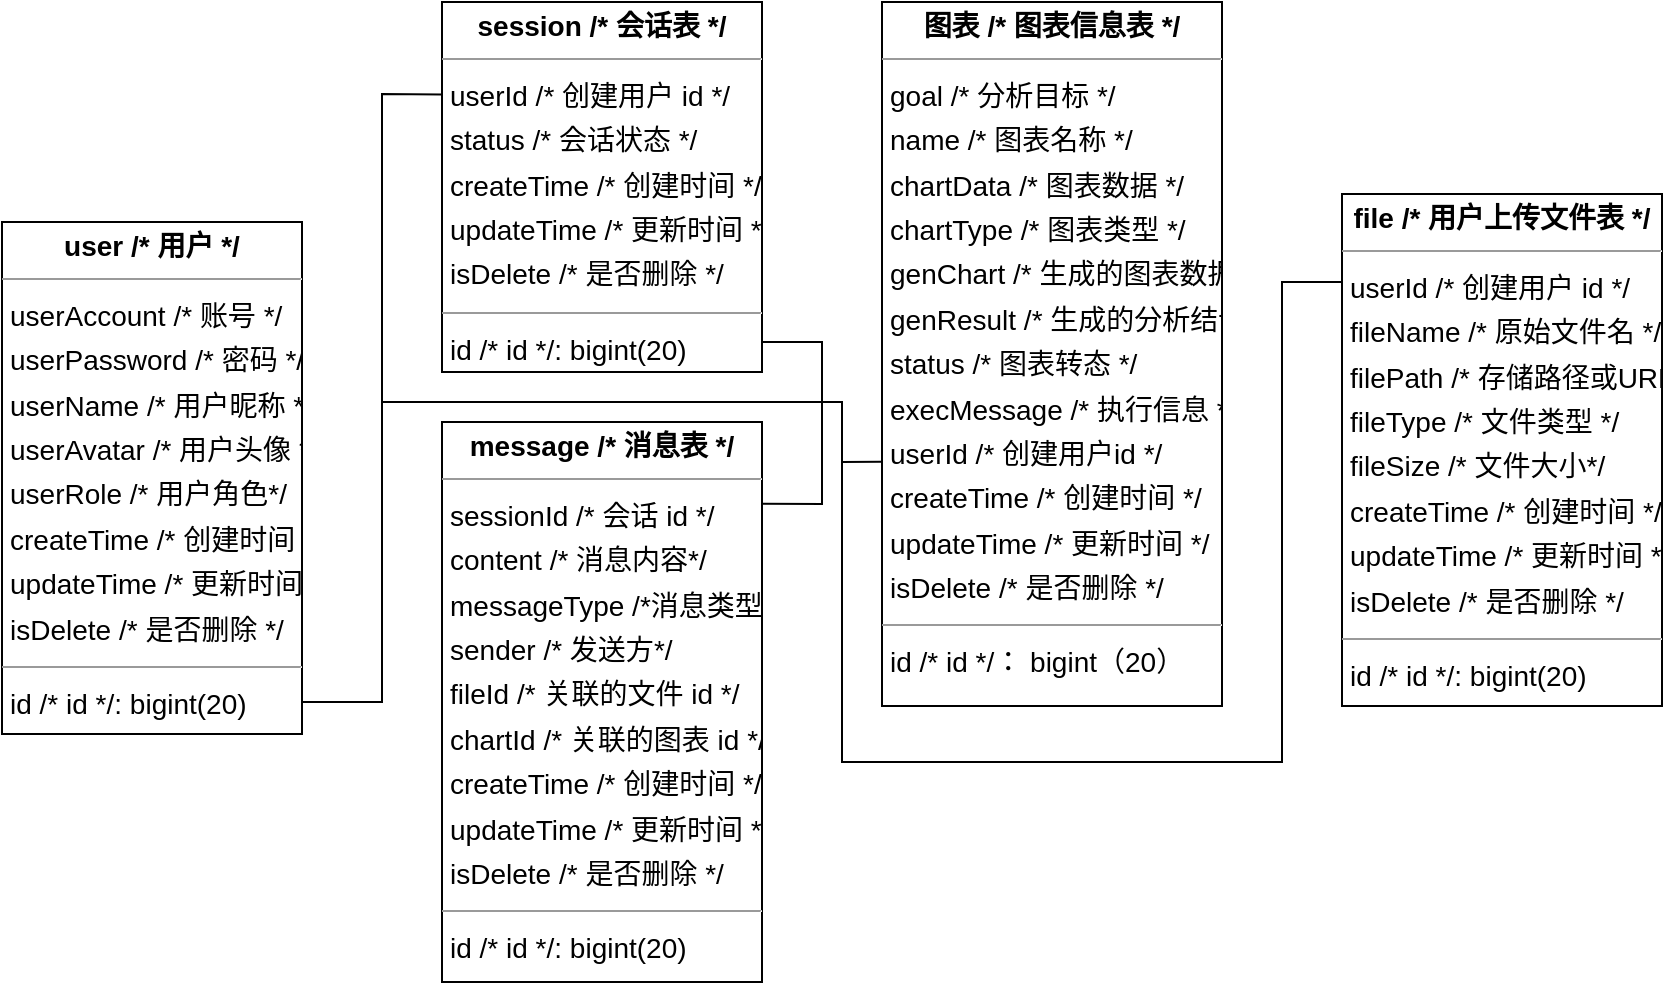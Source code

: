 <mxfile version="26.2.4" pages="8">
  <diagram name="第 1 页" id="gwi0Oh4Dcu08ncrkE3ql">
    <mxGraphModel dx="1953" dy="618" grid="1" gridSize="10" guides="1" tooltips="1" connect="1" arrows="1" fold="1" page="0" pageScale="1" pageWidth="827" pageHeight="1169" background="none" math="0" shadow="0">
      <root>
        <mxCell id="0" />
        <mxCell id="1" parent="0" />
        <mxCell id="node1" value="&lt;p style=&quot;margin:0px;margin-top:4px;text-align:center;&quot;&gt;&lt;b&gt;图表 /* 图表信息表 */&lt;/b&gt;&lt;/p&gt;&lt;hr size=&quot;1&quot;&gt;&lt;p style=&quot;margin:0 0 0 4px;line-height:1.6;&quot;&gt;goal /* 分析目标 */&amp;nbsp; &amp;nbsp; &amp;nbsp; &amp;nbsp; &amp;nbsp; &amp;nbsp; &amp;nbsp;：text&lt;br&gt; name /* 图表名称 */&amp;nbsp; &amp;nbsp; &amp;nbsp; &amp;nbsp; &amp;nbsp; &amp;nbsp;：&amp;nbsp; &amp;nbsp; &amp;nbsp; varchar（128）&lt;br&gt; chartData /* 图表数据 */&amp;nbsp; &amp;nbsp; &amp;nbsp;： text&lt;br&gt; chartType /* 图表类型 */&amp;nbsp; &amp;nbsp; &amp;nbsp;： varchar（128）&lt;br&gt; genChart /* 生成的图表数据&amp;nbsp; */： text&lt;br&gt; genResult /* 生成的分析结论 */： text&lt;br&gt; status /* 图表转态&amp;nbsp;&lt;span style=&quot;background-color: transparent; color: light-dark(rgb(0, 0, 0), rgb(255, 255, 255));&quot;&gt;*/&amp;nbsp; &amp;nbsp; &amp;nbsp; &amp;nbsp; &amp;nbsp; &amp;nbsp;&lt;/span&gt;&lt;span style=&quot;background-color: transparent; color: light-dark(rgb(0, 0, 0), rgb(255, 255, 255));&quot;&gt;wait，running，succeed，failed */： varchar（128）&lt;/span&gt;&lt;/p&gt;&lt;p style=&quot;margin:0 0 0 4px;line-height:1.6;&quot;&gt; execMessage /* 执行信息 */ ： text&lt;br&gt; userId /* 创建用户id */&amp;nbsp; &amp;nbsp; &amp;nbsp; &amp;nbsp; ： bigint（20）&lt;br&gt; createTime /* 创建时间 */&amp;nbsp; &amp;nbsp; ： datetime&lt;br&gt; updateTime /* 更新时间 */&amp;nbsp; &amp;nbsp;： datetime&lt;br&gt;isDelete /* 是否删除 */&amp;nbsp; &amp;nbsp; &amp;nbsp; &amp;nbsp; ： tinyint（4）&lt;/p&gt;&lt;hr size=&quot;1&quot;&gt;&lt;p style=&quot;margin:0 0 0 4px;line-height:1.6;&quot;&gt;id /* id */： bigint（20）&lt;/p&gt;" style="verticalAlign=top;align=left;overflow=fill;fontSize=14;fontFamily=Helvetica;html=1;rounded=0;shadow=0;comic=0;labelBackgroundColor=none;strokeWidth=1;" parent="1" vertex="1">
          <mxGeometry x="-160" y="10" width="170" height="352" as="geometry" />
        </mxCell>
        <mxCell id="node2" value="&lt;p style=&quot;margin:0px;margin-top:4px;text-align:center;&quot;&gt;&lt;b&gt;file  /* 用户上传文件表 */&lt;/b&gt;&lt;/p&gt;&lt;hr size=&quot;1&quot;&gt;&lt;p style=&quot;margin:0 0 0 4px;line-height:1.6;&quot;&gt; userId  /* 创建用户 id */&amp;nbsp; &amp;nbsp; &amp;nbsp; &amp;nbsp; &amp;nbsp; &amp;nbsp;: bigint(20)&lt;br&gt; fileName  /* 原始文件名 */&amp;nbsp; &amp;nbsp; &amp;nbsp; &amp;nbsp; : varchar(255)&lt;br&gt; filePath  /* 存储路径或URL */&amp;nbsp; &amp;nbsp; &amp;nbsp;: varchar(1024)&lt;br&gt; fileType  /* 文件类型 */&amp;nbsp; &amp;nbsp; &amp;nbsp; &amp;nbsp; &amp;nbsp; &amp;nbsp; &amp;nbsp; : varchar(100)&lt;br&gt; fileSize  /* 文件大小*/&amp;nbsp; &amp;nbsp; &amp;nbsp; &amp;nbsp; &amp;nbsp; &amp;nbsp; &amp;nbsp; &amp;nbsp; &amp;nbsp;: bigint(20)&lt;br&gt; createTime  /* 创建时间 */&amp;nbsp; &amp;nbsp; &amp;nbsp; &amp;nbsp; &amp;nbsp; : datetime&lt;br&gt; updateTime  /* 更新时间 */&amp;nbsp; &amp;nbsp; &amp;nbsp; &amp;nbsp; &amp;nbsp; : datetime&lt;br&gt; isDelete  /* 是否删除 */&amp;nbsp; &amp;nbsp; &amp;nbsp; &amp;nbsp; &amp;nbsp; &amp;nbsp; &amp;nbsp;: tinyint(4)&lt;/p&gt;&lt;hr size=&quot;1&quot;&gt;&lt;p style=&quot;margin:0 0 0 4px;line-height:1.6;&quot;&gt; id  /* id */: bigint(20)&lt;/p&gt;" style="verticalAlign=top;align=left;overflow=fill;fontSize=14;fontFamily=Helvetica;html=1;rounded=0;shadow=0;comic=0;labelBackgroundColor=none;strokeWidth=1;" parent="1" vertex="1">
          <mxGeometry x="70" y="106" width="160" height="256" as="geometry" />
        </mxCell>
        <mxCell id="node3" value="&lt;p style=&quot;margin:0px;margin-top:4px;text-align:center;&quot;&gt;&lt;b&gt;message  /* 消息表 */&lt;/b&gt;&lt;/p&gt;&lt;hr size=&quot;1&quot;&gt;&lt;p style=&quot;margin:0 0 0 4px;line-height:1.6;&quot;&gt; sessionId  /* 会话 id */&amp;nbsp; &amp;nbsp; &amp;nbsp; &amp;nbsp;: bigint(20)&lt;br&gt; content  /* 消息内容*/&amp;nbsp; &amp;nbsp; &amp;nbsp; &amp;nbsp; : text&lt;br&gt; messageType  /*消息类型&lt;span style=&quot;background-color: transparent; color: light-dark(rgb(0, 0, 0), rgb(255, 255, 255));&quot;&gt;*/&lt;/span&gt;&lt;span style=&quot;background-color: transparent; color: light-dark(rgb(0, 0, 0), rgb(255, 255, 255));&quot;&gt;&amp;nbsp; &amp;nbsp; &amp;nbsp; ：text/structured/media/code */: varchar(50)&lt;/span&gt;&lt;/p&gt;&lt;p style=&quot;margin:0 0 0 4px;line-height:1.6;&quot;&gt; sender  /* 发送方&lt;span style=&quot;background-color: transparent; color: light-dark(rgb(0, 0, 0), rgb(255, 255, 255));&quot;&gt;*/&lt;/span&gt;&lt;span style=&quot;background-color: transparent; color: light-dark(rgb(0, 0, 0), rgb(255, 255, 255));&quot;&gt;&amp;nbsp; &amp;nbsp; &amp;nbsp; &amp;nbsp; &amp;nbsp; &amp;nbsp; &amp;nbsp; &amp;nbsp; &amp;nbsp; &amp;nbsp; &amp;nbsp; &amp;nbsp;：user/system */: varchar(50)&lt;/span&gt;&lt;/p&gt;&lt;p style=&quot;margin:0 0 0 4px;line-height:1.6;&quot;&gt; fileId  /* 关联的文件 id */&amp;nbsp; &amp;nbsp; : bigint(20)&lt;br&gt; chartId  /* 关联的图表 id */&amp;nbsp; &amp;nbsp;: bigint(20)&lt;br&gt; createTime  /* 创建时间 */&amp;nbsp; &amp;nbsp; : datetime&lt;br&gt; updateTime  /* 更新时间 */&amp;nbsp; &amp;nbsp; : datetime&lt;br&gt; isDelete  /* 是否删除 */&amp;nbsp; &amp;nbsp; &amp;nbsp; : tinyint(4)&lt;/p&gt;&lt;hr size=&quot;1&quot;&gt;&lt;p style=&quot;margin:0 0 0 4px;line-height:1.6;&quot;&gt; id  /* id */: bigint(20)&lt;/p&gt;" style="verticalAlign=top;align=left;overflow=fill;fontSize=14;fontFamily=Helvetica;html=1;rounded=0;shadow=0;comic=0;labelBackgroundColor=none;strokeWidth=1;" parent="1" vertex="1">
          <mxGeometry x="-380" y="220" width="160" height="280" as="geometry" />
        </mxCell>
        <mxCell id="node4" value="&lt;p style=&quot;margin:0px;margin-top:4px;text-align:center;&quot;&gt;&lt;b&gt;session  /* 会话表 */&lt;/b&gt;&lt;/p&gt;&lt;hr size=&quot;1&quot;&gt;&lt;p style=&quot;margin:0 0 0 4px;line-height:1.6;&quot;&gt; userId  /* 创建用户 id */&amp;nbsp; &amp;nbsp; &amp;nbsp; &amp;nbsp; &amp;nbsp; &amp;nbsp; &amp;nbsp; : bigint(20)&lt;br&gt; status  /* 会话状态 */&amp;nbsp; &amp;nbsp; &amp;nbsp; &amp;nbsp; &amp;nbsp; &amp;nbsp; &amp;nbsp; &amp;nbsp; &amp;nbsp; : varchar(50)&lt;br&gt; createTime  /* 创建时间 */&amp;nbsp; &amp;nbsp; &amp;nbsp; &amp;nbsp; &amp;nbsp; : datetime&lt;br&gt; updateTime  /* 更新时间 */&amp;nbsp; &amp;nbsp; &amp;nbsp; &amp;nbsp; : datetime&lt;br&gt; isDelete  /* 是否删除 */&amp;nbsp; &amp;nbsp; &amp;nbsp; &amp;nbsp; &amp;nbsp; &amp;nbsp; : tinyint(4)&lt;/p&gt;&lt;hr size=&quot;1&quot;&gt;&lt;p style=&quot;margin:0 0 0 4px;line-height:1.6;&quot;&gt; id  /* id */: bigint(20)&lt;/p&gt;" style="verticalAlign=top;align=left;overflow=fill;fontSize=14;fontFamily=Helvetica;html=1;rounded=0;shadow=0;comic=0;labelBackgroundColor=none;strokeWidth=1;" parent="1" vertex="1">
          <mxGeometry x="-380" y="10" width="160" height="185" as="geometry" />
        </mxCell>
        <mxCell id="node0" value="&lt;p style=&quot;margin:0px;margin-top:4px;text-align:center;&quot;&gt;&lt;b&gt;user  /* 用户 */&lt;/b&gt;&lt;/p&gt;&lt;hr size=&quot;1&quot;&gt;&lt;p style=&quot;margin:0 0 0 4px;line-height:1.6;&quot;&gt; userAccount  /* 账号 */&amp;nbsp; &amp;nbsp; &amp;nbsp; &amp;nbsp; &amp;nbsp; &amp;nbsp; &amp;nbsp; : varchar(256)&lt;br&gt; userPassword  /* 密码 */&amp;nbsp; &amp;nbsp; &amp;nbsp; &amp;nbsp; &amp;nbsp; : varchar(512)&lt;br&gt; userName  /* 用户昵称 */&amp;nbsp; &amp;nbsp; &amp;nbsp; &amp;nbsp; &amp;nbsp; &amp;nbsp;: varchar(256)&lt;br&gt; userAvatar  /* 用户头像 */&amp;nbsp; &amp;nbsp; &amp;nbsp; &amp;nbsp; &amp;nbsp; : varchar(1024)&lt;br&gt; userRole  /* 用户角色&lt;span style=&quot;background-color: transparent; color: light-dark(rgb(0, 0, 0), rgb(255, 255, 255));&quot;&gt;*/&lt;/span&gt;&lt;span style=&quot;background-color: transparent; color: light-dark(rgb(0, 0, 0), rgb(255, 255, 255));&quot;&gt;&amp;nbsp; &amp;nbsp; &amp;nbsp; &amp;nbsp; &amp;nbsp; &amp;nbsp; &amp;nbsp; &amp;nbsp; &amp;nbsp; &amp;nbsp; ：user/admin */: varchar(256)&lt;/span&gt;&lt;/p&gt;&lt;p style=&quot;margin:0 0 0 4px;line-height:1.6;&quot;&gt; createTime  /* 创建时间 */&amp;nbsp; &amp;nbsp; &amp;nbsp; &amp;nbsp; : datetime&lt;br&gt; updateTime  /* 更新时间 */&amp;nbsp; &amp;nbsp; &amp;nbsp; &amp;nbsp; &amp;nbsp;: datetime&lt;br&gt; isDelete  /* 是否删除 */&amp;nbsp; &amp;nbsp; &amp;nbsp; &amp;nbsp; &amp;nbsp; &amp;nbsp;: tinyint(4)&lt;/p&gt;&lt;hr size=&quot;1&quot;&gt;&lt;p style=&quot;margin:0 0 0 4px;line-height:1.6;&quot;&gt; id  /* id */: bigint(20)&lt;/p&gt;" style="verticalAlign=top;align=left;overflow=fill;fontSize=14;fontFamily=Helvetica;html=1;rounded=0;shadow=0;comic=0;labelBackgroundColor=none;strokeWidth=1;" parent="1" vertex="1">
          <mxGeometry x="-600" y="120" width="150" height="256" as="geometry" />
        </mxCell>
        <mxCell id="WG7JH0Ge4_qYD4wGK4uq-2" value="" style="endArrow=none;html=1;rounded=0;entryX=0;entryY=0.25;entryDx=0;entryDy=0;" parent="1" target="node4" edge="1">
          <mxGeometry width="50" height="50" relative="1" as="geometry">
            <mxPoint x="-450" y="360" as="sourcePoint" />
            <mxPoint x="-400" y="310" as="targetPoint" />
            <Array as="points">
              <mxPoint x="-410" y="360" />
              <mxPoint x="-410" y="56" />
            </Array>
          </mxGeometry>
        </mxCell>
        <mxCell id="WG7JH0Ge4_qYD4wGK4uq-3" value="" style="endArrow=none;html=1;rounded=0;entryX=1.002;entryY=0.146;entryDx=0;entryDy=0;entryPerimeter=0;" parent="1" target="node3" edge="1">
          <mxGeometry width="50" height="50" relative="1" as="geometry">
            <mxPoint x="-220" y="180" as="sourcePoint" />
            <mxPoint x="-190" y="309.744" as="targetPoint" />
            <Array as="points">
              <mxPoint x="-190" y="180" />
              <mxPoint x="-190" y="261" />
            </Array>
          </mxGeometry>
        </mxCell>
        <mxCell id="WG7JH0Ge4_qYD4wGK4uq-5" value="" style="endArrow=none;html=1;rounded=0;" parent="1" edge="1">
          <mxGeometry width="50" height="50" relative="1" as="geometry">
            <mxPoint x="-410" y="210" as="sourcePoint" />
            <mxPoint x="70" y="150" as="targetPoint" />
            <Array as="points">
              <mxPoint x="-180" y="210" />
              <mxPoint x="-180" y="390" />
              <mxPoint x="40" y="390" />
              <mxPoint x="40" y="150" />
            </Array>
          </mxGeometry>
        </mxCell>
        <mxCell id="WG7JH0Ge4_qYD4wGK4uq-7" value="" style="endArrow=none;html=1;rounded=0;entryX=-0.002;entryY=0.653;entryDx=0;entryDy=0;entryPerimeter=0;" parent="1" target="node1" edge="1">
          <mxGeometry width="50" height="50" relative="1" as="geometry">
            <mxPoint x="-180" y="240" as="sourcePoint" />
            <mxPoint x="-130" y="200" as="targetPoint" />
          </mxGeometry>
        </mxCell>
      </root>
    </mxGraphModel>
  </diagram>
  <diagram name="第 2 页" id="AT4wQgJ86Z8UP4icQZ2j">
    <mxGraphModel dx="799" dy="497" grid="1" gridSize="10" guides="1" tooltips="1" connect="1" arrows="1" fold="1" page="1" pageScale="1" pageWidth="827" pageHeight="1169" math="0" shadow="0">
      <root>
        <mxCell id="0" />
        <mxCell id="1" parent="0" />
        <mxCell id="C2YcSfK6KnbsQLcav9cg-17" value="" style="rounded=0;whiteSpace=wrap;html=1;fillColor=#dae8fc;strokeColor=#2B2B2B;strokeWidth=2;" vertex="1" parent="1">
          <mxGeometry x="190" y="160" width="550" height="240" as="geometry" />
        </mxCell>
        <mxCell id="C2YcSfK6KnbsQLcav9cg-1" value="" style="rounded=1;whiteSpace=wrap;html=1;fillColor=#d5e8d4;strokeColor=#82b366;fontStyle=1;arcSize=14;" vertex="1" parent="1">
          <mxGeometry x="210" y="190" width="120" height="190" as="geometry" />
        </mxCell>
        <mxCell id="C2YcSfK6KnbsQLcav9cg-2" value="业务功能1" style="text;html=1;align=center;verticalAlign=middle;whiteSpace=wrap;rounded=0;fontStyle=1;fontSize=14;" vertex="1" parent="1">
          <mxGeometry x="235" y="200" width="70" height="30" as="geometry" />
        </mxCell>
        <mxCell id="C2YcSfK6KnbsQLcav9cg-3" value="Controller" style="rounded=0;whiteSpace=wrap;html=1;fontStyle=1" vertex="1" parent="1">
          <mxGeometry x="225" y="240" width="90" height="30" as="geometry" />
        </mxCell>
        <mxCell id="C2YcSfK6KnbsQLcav9cg-4" value="Service&lt;span style=&quot;color: rgba(0, 0, 0, 0); font-family: monospace; font-size: 0px; text-align: start; text-wrap-mode: nowrap;&quot;&gt;%3CmxGraphModel%3E%3Croot%3E%3CmxCell%20id%3D%220%22%2F%3E%3CmxCell%20id%3D%221%22%20parent%3D%220%22%2F%3E%3CmxCell%20id%3D%222%22%20value%3D%22Controller%22%20style%3D%22rounded%3D0%3BwhiteSpace%3Dwrap%3Bhtml%3D1%3B%22%20vertex%3D%221%22%20parent%3D%221%22%3E%3CmxGeometry%20x%3D%22225%22%20y%3D%22120%22%20width%3D%2290%22%20height%3D%2230%22%20as%3D%22geometry%22%2F%3E%3C%2FmxCell%3E%3C%2Froot%3E%3C%2FmxGraphModel%3E&lt;/span&gt;" style="rounded=0;whiteSpace=wrap;html=1;fontStyle=1" vertex="1" parent="1">
          <mxGeometry x="225" y="285" width="90" height="30" as="geometry" />
        </mxCell>
        <mxCell id="C2YcSfK6KnbsQLcav9cg-5" value="DAO" style="rounded=0;whiteSpace=wrap;html=1;fontStyle=1" vertex="1" parent="1">
          <mxGeometry x="225" y="330" width="90" height="30" as="geometry" />
        </mxCell>
        <mxCell id="C2YcSfK6KnbsQLcav9cg-6" value="" style="rounded=1;whiteSpace=wrap;html=1;fillColor=#d5e8d4;strokeColor=#82b366;fontStyle=1;arcSize=14;" vertex="1" parent="1">
          <mxGeometry x="370" y="190" width="120" height="190" as="geometry" />
        </mxCell>
        <mxCell id="C2YcSfK6KnbsQLcav9cg-7" value="业务功能2" style="text;html=1;align=center;verticalAlign=middle;whiteSpace=wrap;rounded=0;fontStyle=1;fontSize=14;" vertex="1" parent="1">
          <mxGeometry x="395" y="200" width="70" height="30" as="geometry" />
        </mxCell>
        <mxCell id="C2YcSfK6KnbsQLcav9cg-8" value="Controller" style="rounded=0;whiteSpace=wrap;html=1;fontStyle=1" vertex="1" parent="1">
          <mxGeometry x="385" y="240" width="90" height="30" as="geometry" />
        </mxCell>
        <mxCell id="C2YcSfK6KnbsQLcav9cg-9" value="Service&lt;span style=&quot;color: rgba(0, 0, 0, 0); font-family: monospace; font-size: 0px; text-align: start; text-wrap-mode: nowrap;&quot;&gt;%3CmxGraphModel%3E%3Croot%3E%3CmxCell%20id%3D%220%22%2F%3E%3CmxCell%20id%3D%221%22%20parent%3D%220%22%2F%3E%3CmxCell%20id%3D%222%22%20value%3D%22Controller%22%20style%3D%22rounded%3D0%3BwhiteSpace%3Dwrap%3Bhtml%3D1%3B%22%20vertex%3D%221%22%20parent%3D%221%22%3E%3CmxGeometry%20x%3D%22225%22%20y%3D%22120%22%20width%3D%2290%22%20height%3D%2230%22%20as%3D%22geometry%22%2F%3E%3C%2FmxCell%3E%3C%2Froot%3E%3C%2FmxGraphModel%3E&lt;/span&gt;" style="rounded=0;whiteSpace=wrap;html=1;fontStyle=1" vertex="1" parent="1">
          <mxGeometry x="385" y="285" width="90" height="30" as="geometry" />
        </mxCell>
        <mxCell id="C2YcSfK6KnbsQLcav9cg-10" value="DAO" style="rounded=0;whiteSpace=wrap;html=1;fontStyle=1" vertex="1" parent="1">
          <mxGeometry x="385" y="330" width="90" height="30" as="geometry" />
        </mxCell>
        <mxCell id="C2YcSfK6KnbsQLcav9cg-11" value="" style="rounded=1;whiteSpace=wrap;html=1;fillColor=#d5e8d4;strokeColor=#82b366;fontStyle=1;arcSize=14;" vertex="1" parent="1">
          <mxGeometry x="530" y="190" width="120" height="190" as="geometry" />
        </mxCell>
        <mxCell id="C2YcSfK6KnbsQLcav9cg-12" value="业务功能3" style="text;html=1;align=center;verticalAlign=middle;whiteSpace=wrap;rounded=0;fontStyle=1;fontSize=14;" vertex="1" parent="1">
          <mxGeometry x="555" y="200" width="70" height="30" as="geometry" />
        </mxCell>
        <mxCell id="C2YcSfK6KnbsQLcav9cg-13" value="Controller" style="rounded=0;whiteSpace=wrap;html=1;fontStyle=1" vertex="1" parent="1">
          <mxGeometry x="545" y="240" width="90" height="30" as="geometry" />
        </mxCell>
        <mxCell id="C2YcSfK6KnbsQLcav9cg-14" value="Service&lt;span style=&quot;color: rgba(0, 0, 0, 0); font-family: monospace; font-size: 0px; text-align: start; text-wrap-mode: nowrap;&quot;&gt;%3CmxGraphModel%3E%3Croot%3E%3CmxCell%20id%3D%220%22%2F%3E%3CmxCell%20id%3D%221%22%20parent%3D%220%22%2F%3E%3CmxCell%20id%3D%222%22%20value%3D%22Controller%22%20style%3D%22rounded%3D0%3BwhiteSpace%3Dwrap%3Bhtml%3D1%3B%22%20vertex%3D%221%22%20parent%3D%221%22%3E%3CmxGeometry%20x%3D%22225%22%20y%3D%22120%22%20width%3D%2290%22%20height%3D%2230%22%20as%3D%22geometry%22%2F%3E%3C%2FmxCell%3E%3C%2Froot%3E%3C%2FmxGraphModel%3E&lt;/span&gt;" style="rounded=0;whiteSpace=wrap;html=1;fontStyle=1" vertex="1" parent="1">
          <mxGeometry x="545" y="285" width="90" height="30" as="geometry" />
        </mxCell>
        <mxCell id="C2YcSfK6KnbsQLcav9cg-15" value="DAO" style="rounded=0;whiteSpace=wrap;html=1;fontStyle=1" vertex="1" parent="1">
          <mxGeometry x="545" y="330" width="90" height="30" as="geometry" />
        </mxCell>
        <mxCell id="C2YcSfK6KnbsQLcav9cg-18" value="&lt;font style=&quot;font-size: 16px;&quot;&gt;......&lt;/font&gt;" style="text;html=1;align=center;verticalAlign=middle;whiteSpace=wrap;rounded=0;fontStyle=1;fontSize=14;" vertex="1" parent="1">
          <mxGeometry x="660" y="265" width="70" height="30" as="geometry" />
        </mxCell>
        <mxCell id="C2YcSfK6KnbsQLcav9cg-19" value="" style="html=1;shadow=0;dashed=0;align=center;verticalAlign=middle;shape=mxgraph.arrows2.arrow;dy=0.6;dx=40;direction=south;notch=0;fillColor=#dae8fc;strokeColor=#FFFFFF;" vertex="1" parent="1">
          <mxGeometry x="435" y="410" width="60" height="70" as="geometry" />
        </mxCell>
        <mxCell id="C2YcSfK6KnbsQLcav9cg-20" value="&lt;div&gt;&lt;b&gt;&lt;br&gt;&lt;/b&gt;&lt;/div&gt;&lt;b&gt;数据库&lt;/b&gt;" style="strokeWidth=1;html=1;shape=mxgraph.flowchart.database;whiteSpace=wrap;fillColor=#dae8fc;strokeColor=#7EA6E0;" vertex="1" parent="1">
          <mxGeometry x="425" y="480" width="80" height="50" as="geometry" />
        </mxCell>
      </root>
    </mxGraphModel>
  </diagram>
  <diagram name="Langchain架构" id="_gP2F11aiufZlrW5EnBO">
    <mxGraphModel dx="966" dy="600" grid="1" gridSize="10" guides="1" tooltips="1" connect="1" arrows="1" fold="1" page="1" pageScale="1" pageWidth="827" pageHeight="1169" math="0" shadow="0">
      <root>
        <mxCell id="0" />
        <mxCell id="1" parent="0" />
        <mxCell id="2qDNz3F14UA8nfNtJonv-19" value="" style="rounded=0;whiteSpace=wrap;html=1;fillColor=#f5f5f5;fontColor=#333333;strokeColor=none;" vertex="1" parent="1">
          <mxGeometry x="50" y="210" width="700" height="390" as="geometry" />
        </mxCell>
        <mxCell id="2qDNz3F14UA8nfNtJonv-3" value="&lt;b&gt;&lt;font style=&quot;font-size: 18px;&quot;&gt;Retrieval Strategies&lt;/font&gt;&lt;/b&gt;" style="rounded=1;whiteSpace=wrap;html=1;fillColor=#fff2cc;strokeColor=#d6b656;opacity=50;" vertex="1" parent="1">
          <mxGeometry x="530" y="230" width="199" height="50" as="geometry" />
        </mxCell>
        <mxCell id="2qDNz3F14UA8nfNtJonv-4" value="&lt;b&gt;&lt;font style=&quot;font-size: 18px;&quot;&gt;Agents&lt;/font&gt;&lt;/b&gt;" style="rounded=1;whiteSpace=wrap;html=1;fillColor=#fff2cc;strokeColor=#d6b656;opacity=50;" vertex="1" parent="1">
          <mxGeometry x="305" y="230" width="199" height="50" as="geometry" />
        </mxCell>
        <mxCell id="2qDNz3F14UA8nfNtJonv-5" value="&lt;b&gt;&lt;font style=&quot;font-size: 18px;&quot;&gt;Chains&lt;/font&gt;&lt;/b&gt;" style="rounded=1;whiteSpace=wrap;html=1;fillColor=#fff2cc;strokeColor=#d6b656;opacity=40;" vertex="1" parent="1">
          <mxGeometry x="70" y="230" width="199" height="50" as="geometry" />
        </mxCell>
        <mxCell id="2qDNz3F14UA8nfNtJonv-6" value="" style="rounded=1;whiteSpace=wrap;html=1;align=left;fillColor=#dae8fc;strokeColor=#6c8ebf;opacity=40;" vertex="1" parent="1">
          <mxGeometry x="70" y="300" width="199" height="210" as="geometry" />
        </mxCell>
        <mxCell id="2qDNz3F14UA8nfNtJonv-7" value="&lt;b&gt;&lt;font style=&quot;font-size: 14px;&quot;&gt;Model I/O&lt;/font&gt;&lt;/b&gt;" style="text;html=1;align=center;verticalAlign=middle;whiteSpace=wrap;rounded=0;" vertex="1" parent="1">
          <mxGeometry x="80" y="320" width="80" height="30" as="geometry" />
        </mxCell>
        <mxCell id="2qDNz3F14UA8nfNtJonv-8" value="&lt;div style=&quot;text-align: left;&quot;&gt;&lt;span style=&quot;background-color: transparent; color: light-dark(rgb(0, 0, 0), rgb(255, 255, 255));&quot;&gt;&lt;font style=&quot;font-size: 11px;&quot;&gt;Model&lt;/font&gt;&lt;/span&gt;&lt;/div&gt;&lt;div style=&quot;text-align: left;&quot;&gt;&lt;font style=&quot;font-size: 11px;&quot;&gt;Prompt&lt;/font&gt;&lt;/div&gt;&lt;div style=&quot;text-align: left;&quot;&gt;&lt;font style=&quot;font-size: 11px;&quot;&gt;Example selector&lt;/font&gt;&lt;/div&gt;&lt;div style=&quot;text-align: left;&quot;&gt;&lt;font style=&quot;font-size: 11px;&quot;&gt;Output Paser&lt;/font&gt;&lt;/div&gt;" style="text;html=1;align=center;verticalAlign=middle;whiteSpace=wrap;rounded=0;" vertex="1" parent="1">
          <mxGeometry x="60" y="350" width="140" height="150" as="geometry" />
        </mxCell>
        <mxCell id="2qDNz3F14UA8nfNtJonv-10" value="" style="rounded=1;whiteSpace=wrap;html=1;align=left;fillColor=#dae8fc;strokeColor=#6c8ebf;opacity=40;" vertex="1" parent="1">
          <mxGeometry x="305" y="300" width="199" height="210" as="geometry" />
        </mxCell>
        <mxCell id="2qDNz3F14UA8nfNtJonv-11" value="&lt;b&gt;&lt;font style=&quot;font-size: 14px;&quot;&gt;Retrieval&lt;/font&gt;&lt;/b&gt;" style="text;html=1;align=center;verticalAlign=middle;whiteSpace=wrap;rounded=0;" vertex="1" parent="1">
          <mxGeometry x="315" y="320" width="80" height="30" as="geometry" />
        </mxCell>
        <mxCell id="2qDNz3F14UA8nfNtJonv-12" value="&lt;div style=&quot;text-align: left;&quot;&gt;&lt;span style=&quot;font-size: 11px;&quot;&gt;Retriever&lt;/span&gt;&lt;/div&gt;&lt;div style=&quot;text-align: left;&quot;&gt;&lt;span style=&quot;font-size: 11px;&quot;&gt;DocumentLoader&lt;/span&gt;&lt;/div&gt;&lt;div style=&quot;text-align: left;&quot;&gt;&lt;span style=&quot;font-size: 11px;&quot;&gt;Vector Store&lt;/span&gt;&lt;/div&gt;&lt;div style=&quot;text-align: left;&quot;&gt;&lt;span style=&quot;font-size: 11px;&quot;&gt;Text Splitter&lt;/span&gt;&lt;/div&gt;&lt;div style=&quot;text-align: left;&quot;&gt;&lt;span style=&quot;font-size: 11px;&quot;&gt;Embeding Model&lt;/span&gt;&lt;/div&gt;" style="text;html=1;align=center;verticalAlign=middle;whiteSpace=wrap;rounded=0;" vertex="1" parent="1">
          <mxGeometry x="295" y="350" width="140" height="150" as="geometry" />
        </mxCell>
        <mxCell id="2qDNz3F14UA8nfNtJonv-14" value="" style="rounded=1;whiteSpace=wrap;html=1;align=left;fillColor=#dae8fc;strokeColor=#6c8ebf;opacity=40;" vertex="1" parent="1">
          <mxGeometry x="530" y="300" width="199" height="210" as="geometry" />
        </mxCell>
        <mxCell id="2qDNz3F14UA8nfNtJonv-15" value="&lt;b&gt;&lt;font style=&quot;font-size: 14px;&quot;&gt;Agent tool&lt;/font&gt;&lt;/b&gt;" style="text;html=1;align=center;verticalAlign=middle;whiteSpace=wrap;rounded=0;" vertex="1" parent="1">
          <mxGeometry x="540" y="320" width="80" height="30" as="geometry" />
        </mxCell>
        <mxCell id="2qDNz3F14UA8nfNtJonv-16" value="&lt;div style=&quot;&quot;&gt;&lt;span style=&quot;font-size: 11px;&quot;&gt;Tool&lt;/span&gt;&lt;/div&gt;&lt;div style=&quot;&quot;&gt;&lt;span style=&quot;font-size: 11px;&quot;&gt;Tookit&lt;/span&gt;&lt;/div&gt;" style="text;html=1;align=left;verticalAlign=middle;whiteSpace=wrap;rounded=0;" vertex="1" parent="1">
          <mxGeometry x="540" y="350" width="140" height="150" as="geometry" />
        </mxCell>
        <mxCell id="2qDNz3F14UA8nfNtJonv-18" value="&lt;font style=&quot;font-size: 18px;&quot;&gt;&lt;b style=&quot;&quot;&gt;ICEL - Langchain Expression Language&lt;/b&gt;&lt;/font&gt;" style="rounded=1;whiteSpace=wrap;html=1;fillColor=#f8cecc;strokeColor=#b85450;opacity=50;" vertex="1" parent="1">
          <mxGeometry x="69" y="530" width="660" height="50" as="geometry" />
        </mxCell>
      </root>
    </mxGraphModel>
  </diagram>
  <diagram name="第 5 页" id="rpLQytIIFp5lZKbEOWSv">
    <mxGraphModel dx="1364" dy="847" grid="1" gridSize="10" guides="1" tooltips="1" connect="1" arrows="1" fold="1" page="1" pageScale="1" pageWidth="827" pageHeight="1169" math="0" shadow="0">
      <root>
        <mxCell id="0" />
        <mxCell id="1" parent="0" />
        <mxCell id="5xH4vcYOh3EXCfzB1gOc-1" value="&lt;b&gt;&lt;font style=&quot;font-size: 18px;&quot;&gt;元数据&lt;/font&gt;&lt;/b&gt;" style="rounded=0;whiteSpace=wrap;html=1;fillColor=#dae8fc;strokeColor=#6c8ebf;" vertex="1" parent="1">
          <mxGeometry x="148" y="120" width="102" height="50" as="geometry" />
        </mxCell>
        <mxCell id="5xH4vcYOh3EXCfzB1gOc-2" value="&lt;b&gt;&lt;font style=&quot;font-size: 18px;&quot;&gt;数据抽取转换&lt;/font&gt;&lt;/b&gt;" style="rounded=0;whiteSpace=wrap;html=1;fillColor=#b1ddf0;strokeColor=#10739e;opacity=40;" vertex="1" parent="1">
          <mxGeometry x="250" y="120" width="150" height="50" as="geometry" />
        </mxCell>
        <mxCell id="5xH4vcYOh3EXCfzB1gOc-3" value="&lt;b&gt;&lt;font style=&quot;font-size: 18px;&quot;&gt;数据仓库&lt;/font&gt;&lt;/b&gt;" style="rounded=0;whiteSpace=wrap;html=1;fillColor=#dae8fc;strokeColor=#6c8ebf;" vertex="1" parent="1">
          <mxGeometry x="400" y="120" width="150" height="50" as="geometry" />
        </mxCell>
        <mxCell id="5xH4vcYOh3EXCfzB1gOc-4" value="&lt;b&gt;&lt;font style=&quot;font-size: 18px;&quot;&gt;数据集市&lt;/font&gt;&lt;/b&gt;" style="rounded=0;whiteSpace=wrap;html=1;fillColor=#b1ddf0;strokeColor=#10739e;opacity=40;" vertex="1" parent="1">
          <mxGeometry x="550" y="120" width="150" height="50" as="geometry" />
        </mxCell>
        <mxCell id="5xH4vcYOh3EXCfzB1gOc-5" value="&lt;b&gt;&lt;font style=&quot;font-size: 18px;&quot;&gt;整合分析&lt;/font&gt;&lt;/b&gt;" style="rounded=0;whiteSpace=wrap;html=1;fillColor=#dae8fc;strokeColor=#6c8ebf;" vertex="1" parent="1">
          <mxGeometry x="700" y="120" width="150" height="50" as="geometry" />
        </mxCell>
        <mxCell id="5xH4vcYOh3EXCfzB1gOc-6" value="&lt;b&gt;&lt;font style=&quot;font-size: 18px;&quot;&gt;展现&lt;/font&gt;&lt;/b&gt;" style="rounded=0;whiteSpace=wrap;html=1;fillColor=#b1ddf0;strokeColor=#10739e;opacity=40;" vertex="1" parent="1">
          <mxGeometry x="850" y="120" width="150" height="50" as="geometry" />
        </mxCell>
        <mxCell id="5xH4vcYOh3EXCfzB1gOc-8" value="" style="html=1;verticalLabelPosition=bottom;align=center;labelBackgroundColor=#ffffff;verticalAlign=top;strokeWidth=2;strokeColor=#0080F0;shadow=0;dashed=0;shape=mxgraph.ios7.icons.data;" vertex="1" parent="1">
          <mxGeometry x="168" y="200" width="40" height="30" as="geometry" />
        </mxCell>
        <mxCell id="5xH4vcYOh3EXCfzB1gOc-9" value="&lt;font style=&quot;font-size: 10px;&quot;&gt;财务系统&lt;/font&gt;" style="text;html=1;align=center;verticalAlign=middle;whiteSpace=wrap;rounded=0;" vertex="1" parent="1">
          <mxGeometry x="158" y="225" width="60" height="30" as="geometry" />
        </mxCell>
        <mxCell id="5xH4vcYOh3EXCfzB1gOc-11" value="&lt;font style=&quot;font-size: 10px;&quot;&gt;业务系统&lt;/font&gt;" style="text;html=1;align=center;verticalAlign=middle;whiteSpace=wrap;rounded=0;" vertex="1" parent="1">
          <mxGeometry x="155.5" y="290" width="60" height="21" as="geometry" />
        </mxCell>
        <mxCell id="5xH4vcYOh3EXCfzB1gOc-13" value="&lt;font style=&quot;font-size: 10px;&quot;&gt;人资系统&lt;/font&gt;" style="text;html=1;align=center;verticalAlign=middle;whiteSpace=wrap;rounded=0;" vertex="1" parent="1">
          <mxGeometry x="158" y="356" width="60" height="21" as="geometry" />
        </mxCell>
        <mxCell id="5xH4vcYOh3EXCfzB1gOc-15" value="&lt;font style=&quot;font-size: 10px;&quot;&gt;数据收集&lt;/font&gt;" style="text;html=1;align=center;verticalAlign=middle;whiteSpace=wrap;rounded=0;" vertex="1" parent="1">
          <mxGeometry x="160" y="418" width="60" height="22" as="geometry" />
        </mxCell>
        <mxCell id="5xH4vcYOh3EXCfzB1gOc-16" value="" style="shape=image;html=1;verticalAlign=top;verticalLabelPosition=bottom;labelBackgroundColor=#ffffff;imageAspect=0;aspect=fixed;image=https://cdn3.iconfinder.com/data/icons/document-icons-2/30/647702-excel-128.png;opacity=70;" vertex="1" parent="1">
          <mxGeometry x="172" y="386" width="32" height="32" as="geometry" />
        </mxCell>
        <mxCell id="5xH4vcYOh3EXCfzB1gOc-17" value="&lt;span style=&quot;background-color: transparent; color: light-dark(rgb(0, 0, 0), rgb(255, 255, 255));&quot;&gt;数&lt;/span&gt;&lt;div&gt;&lt;span style=&quot;background-color: transparent; color: light-dark(rgb(0, 0, 0), rgb(255, 255, 255));&quot;&gt;据&lt;/span&gt;&lt;/div&gt;&lt;div&gt;&lt;span style=&quot;background-color: transparent; color: light-dark(rgb(0, 0, 0), rgb(255, 255, 255));&quot;&gt;抽&lt;/span&gt;&lt;/div&gt;&lt;div&gt;&lt;span style=&quot;background-color: transparent; color: light-dark(rgb(0, 0, 0), rgb(255, 255, 255));&quot;&gt;取&lt;/span&gt;&lt;/div&gt;" style="rounded=0;whiteSpace=wrap;html=1;fillColor=#dae8fc;strokeColor=#6c8ebf;opacity=30;" vertex="1" parent="1">
          <mxGeometry x="260" y="190" width="30" height="240" as="geometry" />
        </mxCell>
        <mxCell id="5xH4vcYOh3EXCfzB1gOc-18" value="&lt;span style=&quot;background-color: transparent; color: light-dark(rgb(0, 0, 0), rgb(255, 255, 255));&quot;&gt;数&lt;/span&gt;&lt;div&gt;&lt;span style=&quot;background-color: transparent; color: light-dark(rgb(0, 0, 0), rgb(255, 255, 255));&quot;&gt;据&lt;/span&gt;&lt;/div&gt;&lt;div&gt;转&lt;/div&gt;&lt;div&gt;换&lt;/div&gt;" style="rounded=0;whiteSpace=wrap;html=1;fillColor=#dae8fc;strokeColor=#6c8ebf;opacity=70;" vertex="1" parent="1">
          <mxGeometry x="310" y="190" width="30" height="240" as="geometry" />
        </mxCell>
        <mxCell id="5xH4vcYOh3EXCfzB1gOc-19" value="&lt;span style=&quot;background-color: transparent; color: light-dark(rgb(0, 0, 0), rgb(255, 255, 255));&quot;&gt;数&lt;/span&gt;&lt;div&gt;&lt;span style=&quot;background-color: transparent; color: light-dark(rgb(0, 0, 0), rgb(255, 255, 255));&quot;&gt;据&lt;/span&gt;&lt;/div&gt;&lt;div&gt;加&lt;/div&gt;&lt;div&gt;载&lt;/div&gt;" style="rounded=0;whiteSpace=wrap;html=1;fillColor=#dae8fc;strokeColor=#6c8ebf;opacity=90;" vertex="1" parent="1">
          <mxGeometry x="360" y="190" width="30" height="240" as="geometry" />
        </mxCell>
        <mxCell id="5xH4vcYOh3EXCfzB1gOc-20" value="" style="html=1;verticalLabelPosition=bottom;align=center;labelBackgroundColor=#ffffff;verticalAlign=top;strokeWidth=2;strokeColor=#F8CECC;shadow=0;dashed=0;shape=mxgraph.ios7.icons.data;fillColor=none;" vertex="1" parent="1">
          <mxGeometry x="168" y="260" width="40" height="30" as="geometry" />
        </mxCell>
        <mxCell id="5xH4vcYOh3EXCfzB1gOc-21" value="" style="html=1;verticalLabelPosition=bottom;align=center;labelBackgroundColor=#ffffff;verticalAlign=top;strokeWidth=2;strokeColor=#67AB9F;shadow=0;dashed=0;shape=mxgraph.ios7.icons.data;" vertex="1" parent="1">
          <mxGeometry x="168" y="326" width="40" height="30" as="geometry" />
        </mxCell>
        <mxCell id="5xH4vcYOh3EXCfzB1gOc-23" value="" style="shape=flexArrow;endArrow=classic;html=1;rounded=0;endWidth=6.897;endSize=3.853;width=5.517;fillColor=#bac8d3;strokeColor=none;" edge="1" parent="1">
          <mxGeometry width="50" height="50" relative="1" as="geometry">
            <mxPoint x="215.5" y="252" as="sourcePoint" />
            <mxPoint x="250" y="252" as="targetPoint" />
          </mxGeometry>
        </mxCell>
        <mxCell id="5xH4vcYOh3EXCfzB1gOc-24" value="" style="shape=flexArrow;endArrow=classic;html=1;rounded=0;endWidth=6.897;endSize=3.853;width=5.517;strokeColor=none;fillColor=#bac8d3;" edge="1" parent="1">
          <mxGeometry width="50" height="50" relative="1" as="geometry">
            <mxPoint x="215.5" y="311" as="sourcePoint" />
            <mxPoint x="250" y="311" as="targetPoint" />
          </mxGeometry>
        </mxCell>
        <mxCell id="5xH4vcYOh3EXCfzB1gOc-25" value="" style="shape=flexArrow;endArrow=classic;html=1;rounded=0;endWidth=6.897;endSize=3.853;width=5.517;strokeColor=none;fillColor=#bac8d3;" edge="1" parent="1">
          <mxGeometry width="50" height="50" relative="1" as="geometry">
            <mxPoint x="215.5" y="377" as="sourcePoint" />
            <mxPoint x="250" y="377" as="targetPoint" />
          </mxGeometry>
        </mxCell>
        <mxCell id="5xH4vcYOh3EXCfzB1gOc-26" value="数据质量管理" style="rounded=0;whiteSpace=wrap;html=1;fillColor=#f5f5f5;fontColor=#333333;strokeColor=#666666;" vertex="1" parent="1">
          <mxGeometry x="260" y="440" width="130" height="30" as="geometry" />
        </mxCell>
        <mxCell id="5xH4vcYOh3EXCfzB1gOc-27" value="&lt;font style=&quot;font-size: 11px;&quot;&gt;ODS&lt;/font&gt;&lt;div&gt;&lt;font style=&quot;font-size: 11px;&quot;&gt;（操作数据存储）&lt;/font&gt;&lt;/div&gt;" style="shape=cylinder3;whiteSpace=wrap;html=1;boundedLbl=1;backgroundOutline=1;size=15;fillColor=#dae8fc;strokeColor=#6c8ebf;" vertex="1" parent="1">
          <mxGeometry x="430" y="210" width="90" height="80" as="geometry" />
        </mxCell>
        <mxCell id="5xH4vcYOh3EXCfzB1gOc-28" value="&lt;span style=&quot;font-size: 11px;&quot;&gt;EDW&lt;/span&gt;&lt;br&gt;&lt;div&gt;&lt;font style=&quot;font-size: 11px;&quot;&gt;（数据仓库）&lt;/font&gt;&lt;/div&gt;" style="shape=cylinder3;whiteSpace=wrap;html=1;boundedLbl=1;backgroundOutline=1;size=15;fillColor=#dae8fc;strokeColor=#6c8ebf;" vertex="1" parent="1">
          <mxGeometry x="430" y="356" width="90" height="80" as="geometry" />
        </mxCell>
        <mxCell id="5xH4vcYOh3EXCfzB1gOc-30" value="" style="shape=flexArrow;endArrow=classic;html=1;rounded=0;endWidth=6.897;endSize=3.853;width=5.517;fillColor=#bac8d3;strokeColor=none;" edge="1" parent="1">
          <mxGeometry width="50" height="50" relative="1" as="geometry">
            <mxPoint x="395.5" y="249.8" as="sourcePoint" />
            <mxPoint x="430" y="249.8" as="targetPoint" />
          </mxGeometry>
        </mxCell>
        <mxCell id="5xH4vcYOh3EXCfzB1gOc-31" value="" style="shape=flexArrow;endArrow=classic;html=1;rounded=0;endWidth=6.897;endSize=3.853;width=5.517;fillColor=#bac8d3;strokeColor=none;" edge="1" parent="1">
          <mxGeometry width="50" height="50" relative="1" as="geometry">
            <mxPoint x="395.5" y="395.8" as="sourcePoint" />
            <mxPoint x="430" y="395.8" as="targetPoint" />
          </mxGeometry>
        </mxCell>
        <mxCell id="5xH4vcYOh3EXCfzB1gOc-32" value="" style="shape=flexArrow;endArrow=classic;html=1;rounded=0;endWidth=6.897;endSize=3.853;width=5.517;fillColor=#bac8d3;strokeColor=none;exitX=0.525;exitY=1.021;exitDx=0;exitDy=0;exitPerimeter=0;entryX=0.529;entryY=-0.004;entryDx=0;entryDy=0;entryPerimeter=0;" edge="1" parent="1" source="5xH4vcYOh3EXCfzB1gOc-27" target="5xH4vcYOh3EXCfzB1gOc-28">
          <mxGeometry width="50" height="50" relative="1" as="geometry">
            <mxPoint x="457.75" y="314.8" as="sourcePoint" />
            <mxPoint x="475" y="350" as="targetPoint" />
          </mxGeometry>
        </mxCell>
        <mxCell id="5xH4vcYOh3EXCfzB1gOc-33" value="" style="rounded=0;whiteSpace=wrap;html=1;fillColor=#f5f5f5;strokeColor=#666666;fontColor=#333333;" vertex="1" parent="1">
          <mxGeometry x="570" y="190" width="120" height="280" as="geometry" />
        </mxCell>
        <mxCell id="5xH4vcYOh3EXCfzB1gOc-34" value="" style="image;aspect=fixed;perimeter=ellipsePerimeter;html=1;align=center;shadow=0;dashed=0;spacingTop=3;image=img/lib/active_directory/database_cube.svg;" vertex="1" parent="1">
          <mxGeometry x="610" y="376" width="45" height="50" as="geometry" />
        </mxCell>
        <mxCell id="5xH4vcYOh3EXCfzB1gOc-35" value="" style="verticalLabelPosition=bottom;html=1;verticalAlign=top;align=center;strokeColor=none;fillColor=#00BEF2;shape=mxgraph.azure.mysql_database;" vertex="1" parent="1">
          <mxGeometry x="613.75" y="240" width="37.5" height="50" as="geometry" />
        </mxCell>
        <mxCell id="5xH4vcYOh3EXCfzB1gOc-36" value="&lt;font style=&quot;font-size: 14px;&quot;&gt;关系型数据库&lt;/font&gt;" style="text;html=1;align=center;verticalAlign=middle;whiteSpace=wrap;rounded=0;" vertex="1" parent="1">
          <mxGeometry x="580" y="210" width="100" height="30" as="geometry" />
        </mxCell>
        <mxCell id="5xH4vcYOh3EXCfzB1gOc-38" value="&lt;font style=&quot;font-size: 14px;&quot;&gt;多维数据库&lt;/font&gt;" style="text;html=1;align=center;verticalAlign=middle;whiteSpace=wrap;rounded=0;" vertex="1" parent="1">
          <mxGeometry x="580" y="346" width="100" height="30" as="geometry" />
        </mxCell>
        <mxCell id="5xH4vcYOh3EXCfzB1gOc-39" value="" style="shape=flexArrow;endArrow=classic;html=1;rounded=0;endWidth=6.897;endSize=3.853;width=5.517;fillColor=#bac8d3;strokeColor=none;" edge="1" parent="1">
          <mxGeometry width="50" height="50" relative="1" as="geometry">
            <mxPoint x="530" y="401.66" as="sourcePoint" />
            <mxPoint x="564.5" y="401.66" as="targetPoint" />
          </mxGeometry>
        </mxCell>
        <mxCell id="5xH4vcYOh3EXCfzB1gOc-40" value="" style="shape=flexArrow;endArrow=classic;html=1;rounded=0;endWidth=6.897;endSize=3.853;width=5.517;fillColor=#bac8d3;strokeColor=none;" edge="1" parent="1">
          <mxGeometry width="50" height="50" relative="1" as="geometry">
            <mxPoint x="530" y="249.66" as="sourcePoint" />
            <mxPoint x="564.5" y="249.66" as="targetPoint" />
          </mxGeometry>
        </mxCell>
        <mxCell id="5xH4vcYOh3EXCfzB1gOc-41" value="市场中心" style="rounded=0;whiteSpace=wrap;html=1;fillColor=#dae8fc;strokeColor=#6c8ebf;opacity=60;" vertex="1" parent="1">
          <mxGeometry x="727" y="192.5" width="100" height="25" as="geometry" />
        </mxCell>
        <mxCell id="5xH4vcYOh3EXCfzB1gOc-42" value="经营中心" style="rounded=0;whiteSpace=wrap;html=1;fillColor=#dae8fc;strokeColor=#6c8ebf;opacity=60;" vertex="1" parent="1">
          <mxGeometry x="727" y="242.5" width="100" height="25" as="geometry" />
        </mxCell>
        <mxCell id="5xH4vcYOh3EXCfzB1gOc-43" value="财务中心" style="rounded=0;whiteSpace=wrap;html=1;fillColor=#dae8fc;strokeColor=#6c8ebf;opacity=60;" vertex="1" parent="1">
          <mxGeometry x="727" y="343.5" width="100" height="25" as="geometry" />
        </mxCell>
        <mxCell id="5xH4vcYOh3EXCfzB1gOc-44" value="人资中心" style="rounded=0;whiteSpace=wrap;html=1;fillColor=#dae8fc;strokeColor=#6c8ebf;opacity=60;" vertex="1" parent="1">
          <mxGeometry x="727" y="394.5" width="100" height="25" as="geometry" />
        </mxCell>
        <mxCell id="5xH4vcYOh3EXCfzB1gOc-46" value="投资中心" style="rounded=0;whiteSpace=wrap;html=1;fillColor=#dae8fc;strokeColor=#6c8ebf;opacity=60;" vertex="1" parent="1">
          <mxGeometry x="727" y="445" width="100" height="25" as="geometry" />
        </mxCell>
        <mxCell id="5xH4vcYOh3EXCfzB1gOc-47" value="工程中心" style="rounded=0;whiteSpace=wrap;html=1;fillColor=#dae8fc;strokeColor=#6c8ebf;opacity=60;" vertex="1" parent="1">
          <mxGeometry x="727" y="293.5" width="100" height="25" as="geometry" />
        </mxCell>
        <mxCell id="5xH4vcYOh3EXCfzB1gOc-48" value="" style="shape=flexArrow;endArrow=classic;html=1;rounded=0;endWidth=6.897;endSize=3.853;width=5.517;fillColor=#bac8d3;strokeColor=none;" edge="1" parent="1">
          <mxGeometry width="50" height="50" relative="1" as="geometry">
            <mxPoint x="692.5" y="329.76" as="sourcePoint" />
            <mxPoint x="720" y="330" as="targetPoint" />
          </mxGeometry>
        </mxCell>
        <mxCell id="5xH4vcYOh3EXCfzB1gOc-49" value="固定报表" style="rounded=1;whiteSpace=wrap;html=1;fillColor=#b1ddf0;strokeColor=#10739e;opacity=20;" vertex="1" parent="1">
          <mxGeometry x="865" y="190" width="120" height="60" as="geometry" />
        </mxCell>
        <mxCell id="5xH4vcYOh3EXCfzB1gOc-50" value="自助式BI分析" style="rounded=1;whiteSpace=wrap;html=1;fillColor=#b1ddf0;strokeColor=#10739e;opacity=20;" vertex="1" parent="1">
          <mxGeometry x="865" y="263" width="120" height="60" as="geometry" />
        </mxCell>
        <mxCell id="5xH4vcYOh3EXCfzB1gOc-51" value="仪表板" style="rounded=1;whiteSpace=wrap;html=1;fillColor=#b1ddf0;strokeColor=#10739e;opacity=20;" vertex="1" parent="1">
          <mxGeometry x="865" y="337" width="120" height="60" as="geometry" />
        </mxCell>
        <mxCell id="5xH4vcYOh3EXCfzB1gOc-52" value="数据大屏" style="rounded=1;whiteSpace=wrap;html=1;fillColor=#b1ddf0;strokeColor=#10739e;opacity=20;" vertex="1" parent="1">
          <mxGeometry x="865" y="410" width="120" height="60" as="geometry" />
        </mxCell>
        <mxCell id="5xH4vcYOh3EXCfzB1gOc-53" value="" style="shape=flexArrow;endArrow=classic;html=1;rounded=0;endWidth=6.897;endSize=3.853;width=5.517;fillColor=#bac8d3;strokeColor=none;" edge="1" parent="1">
          <mxGeometry width="50" height="50" relative="1" as="geometry">
            <mxPoint x="837.5" y="329.86" as="sourcePoint" />
            <mxPoint x="865" y="330.1" as="targetPoint" />
          </mxGeometry>
        </mxCell>
      </root>
    </mxGraphModel>
  </diagram>
  <diagram name="表格问答" id="xBUc146j4r9b6Z8uAbui">
    <mxGraphModel dx="1159" dy="720" grid="1" gridSize="10" guides="1" tooltips="1" connect="1" arrows="1" fold="1" page="1" pageScale="1" pageWidth="827" pageHeight="1169" math="0" shadow="0">
      <root>
        <mxCell id="0" />
        <mxCell id="1" parent="0" />
        <mxCell id="gmD6HAESyf4vana1U-Ur-65" value="" style="rounded=1;whiteSpace=wrap;html=1;fillColor=#f5f5f5;strokeColor=#666666;fontColor=#333333;opacity=40;" vertex="1" parent="1">
          <mxGeometry x="200" y="610" width="790" height="130" as="geometry" />
        </mxCell>
        <mxCell id="gmD6HAESyf4vana1U-Ur-64" value="" style="rounded=1;whiteSpace=wrap;html=1;fillColor=#f5f5f5;strokeColor=#666666;fontColor=#333333;opacity=40;" vertex="1" parent="1">
          <mxGeometry x="200" y="180" width="790" height="300" as="geometry" />
        </mxCell>
        <mxCell id="gmD6HAESyf4vana1U-Ur-1" value="&lt;div&gt;&lt;span style=&quot;color: rgb(44, 44, 54); font-family: -apple-system, BlinkMacSystemFont, &amp;quot;Segoe UI&amp;quot;, &amp;quot;Noto Sans&amp;quot;, Helvetica, Arial, sans-serif, &amp;quot;Apple Color Emoji&amp;quot;, &amp;quot;Segoe UI Emoji&amp;quot;; font-size: 16px; letter-spacing: 0.08px;&quot;&gt;&lt;b&gt;TableQA&lt;/b&gt;&lt;/span&gt;&lt;/div&gt;&lt;span style=&quot;color: rgb(44, 44, 54); font-family: -apple-system, BlinkMacSystemFont, &amp;quot;Segoe UI&amp;quot;, &amp;quot;Noto Sans&amp;quot;, Helvetica, Arial, sans-serif, &amp;quot;Apple Color Emoji&amp;quot;, &amp;quot;Segoe UI Emoji&amp;quot;; letter-spacing: 0.08px;&quot;&gt;&lt;font style=&quot;font-size: 14px;&quot;&gt;How many matches did Cardiff win in the League&lt;/font&gt;&lt;/span&gt;&lt;div&gt;&lt;span style=&quot;color: rgb(44, 44, 54); font-family: -apple-system, BlinkMacSystemFont, &amp;quot;Segoe UI&amp;quot;, &amp;quot;Noto Sans&amp;quot;, Helvetica, Arial, sans-serif, &amp;quot;Apple Color Emoji&amp;quot;, &amp;quot;Segoe UI Emoji&amp;quot;; letter-spacing: 0.08px;&quot;&gt;&lt;font style=&quot;font-size: 14px;&quot;&gt;&lt;br&gt;&lt;/font&gt;&lt;/span&gt;&lt;/div&gt;" style="rounded=1;whiteSpace=wrap;html=1;fillColor=#fff2cc;strokeColor=#d6b656;opacity=30;align=left;" vertex="1" parent="1">
          <mxGeometry x="260" y="370" width="200" height="90" as="geometry" />
        </mxCell>
        <mxCell id="gmD6HAESyf4vana1U-Ur-40" value="&lt;font style=&quot;font-size: 14px;&quot;&gt;&lt;br&gt;&lt;/font&gt;&lt;table border=&quot;0&quot; cellpadding=&quot;0&quot; cellspacing=&quot;0&quot; width=&quot;561&quot; style=&quot;border-collapse:&lt;br/&gt; collapse;width:423pt&quot;&gt; &lt;colgroup&gt;&lt;col width=&quot;124&quot; style=&quot;mso-width-source:userset;mso-width-alt:3968;width:93pt&quot;&gt;&lt;/colgroup&gt; &lt;colgroup&gt;&lt;col width=&quot;138&quot; style=&quot;mso-width-source:userset;mso-width-alt:4416;width:104pt&quot;&gt;&lt;/colgroup&gt; &lt;colgroup&gt;&lt;col width=&quot;119&quot; style=&quot;mso-width-source:userset;mso-width-alt:3818;width:90pt&quot;&gt;&lt;/colgroup&gt; &lt;colgroup&gt;&lt;col width=&quot;69&quot; style=&quot;width:52pt&quot;&gt;&lt;/colgroup&gt; &lt;colgroup&gt;&lt;col width=&quot;111&quot; style=&quot;mso-width-source:userset;mso-width-alt:3562;width:84pt&quot;&gt;&lt;/colgroup&gt; &lt;tbody&gt;&lt;tr height=&quot;21&quot; style=&quot;height:15.5pt&quot;&gt;  &lt;td height=&quot;21&quot; class=&quot;xl67&quot; width=&quot;124&quot; style=&quot;height:15.5pt;width:93pt&quot;&gt;&lt;font style=&quot;font-size: 16px;&quot;&gt;&lt;b style=&quot;&quot;&gt;Competition&lt;/b&gt;&lt;/font&gt;&lt;/td&gt;  &lt;td class=&quot;xl67&quot; width=&quot;138&quot; style=&quot;width:104pt&quot;&gt;&lt;font style=&quot;font-size: 14px;&quot;&gt;&lt;b&gt;Total Matches&lt;/b&gt;&lt;/font&gt;&lt;/td&gt;  &lt;td class=&quot;xl67&quot; width=&quot;119&quot; style=&quot;width:90pt&quot;&gt;&lt;font style=&quot;font-size: 14px;&quot;&gt;&lt;b&gt;Cardiff Winin&lt;/b&gt;&lt;/font&gt;&lt;/td&gt;  &lt;td class=&quot;xl67&quot; width=&quot;69&quot; style=&quot;width:52pt&quot;&gt;&lt;font style=&quot;font-size: 14px;&quot;&gt;&lt;b&gt;Draw&lt;/b&gt;&lt;/font&gt;&lt;/td&gt;  &lt;td class=&quot;xl67&quot; width=&quot;111&quot; style=&quot;width:84pt&quot;&gt;&lt;font style=&quot;font-size: 14px;&quot;&gt;&lt;b&gt;Swansea Win&lt;/b&gt;&lt;/font&gt;&lt;/td&gt; &lt;/tr&gt; &lt;tr height=&quot;21&quot; style=&quot;height:15.5pt&quot;&gt;  &lt;td height=&quot;21&quot; class=&quot;xl65&quot; style=&quot;height:15.5pt&quot;&gt;&lt;font style=&quot;font-size: 14px;&quot;&gt;League&lt;/font&gt;&lt;/td&gt;  &lt;td class=&quot;xl65&quot;&gt;&lt;font style=&quot;font-size: 14px;&quot;&gt;55&lt;/font&gt;&lt;/td&gt;  &lt;td class=&quot;xl65&quot;&gt;&lt;font style=&quot;font-size: 14px;&quot;&gt;19&lt;/font&gt;&lt;/td&gt;  &lt;td class=&quot;xl65&quot;&gt;&lt;font style=&quot;font-size: 14px;&quot;&gt;16&lt;/font&gt;&lt;/td&gt;  &lt;td class=&quot;xl65&quot;&gt;&lt;font style=&quot;font-size: 14px;&quot;&gt;20&lt;/font&gt;&lt;/td&gt; &lt;/tr&gt; &lt;tr height=&quot;21&quot; style=&quot;height:15.5pt&quot;&gt;  &lt;td height=&quot;21&quot; class=&quot;xl65&quot; style=&quot;height:15.5pt&quot;&gt;&lt;font style=&quot;font-size: 14px;&quot;&gt;FA Cup&lt;/font&gt;&lt;/td&gt;  &lt;td class=&quot;xl65&quot;&gt;&lt;font style=&quot;font-size: 14px;&quot;&gt;2&lt;/font&gt;&lt;/td&gt;  &lt;td class=&quot;xl65&quot;&gt;&lt;font style=&quot;font-size: 14px;&quot;&gt;0&lt;/font&gt;&lt;/td&gt;  &lt;td class=&quot;xl65&quot;&gt;&lt;font style=&quot;font-size: 14px;&quot;&gt;27&lt;/font&gt;&lt;/td&gt;  &lt;td class=&quot;xl65&quot;&gt;&lt;font style=&quot;font-size: 14px;&quot;&gt;2&lt;/font&gt;&lt;/td&gt; &lt;/tr&gt; &lt;tr height=&quot;21&quot; style=&quot;height:15.5pt&quot;&gt;  &lt;td height=&quot;21&quot; class=&quot;xl65&quot; style=&quot;height:15.5pt&quot;&gt;&lt;font style=&quot;font-size: 14px;&quot;&gt;League Cup&lt;/font&gt;&lt;/td&gt;  &lt;td class=&quot;xl65&quot;&gt;&lt;font style=&quot;font-size: 14px;&quot;&gt;2&lt;/font&gt;&lt;/td&gt;  &lt;td class=&quot;xl65&quot;&gt;&lt;font style=&quot;font-size: 14px;&quot;&gt;2&lt;/font&gt;&lt;/td&gt;  &lt;td class=&quot;xl65&quot;&gt;&lt;font style=&quot;font-size: 14px;&quot;&gt;0&lt;/font&gt;&lt;/td&gt;  &lt;td class=&quot;xl65&quot;&gt;&lt;/td&gt; &lt;/tr&gt; &lt;tr height=&quot;21&quot; style=&quot;height:15.5pt&quot;&gt;  &lt;td height=&quot;21&quot; class=&quot;xl65&quot; style=&quot;height:15.5pt&quot;&gt;&lt;font style=&quot;font-size: 14px;&quot;&gt;Championship&lt;/font&gt;&lt;/td&gt;  &lt;td class=&quot;xl65&quot;&gt;&lt;font style=&quot;font-size: 14px;&quot;&gt;48&lt;/font&gt;&lt;/td&gt;  &lt;td class=&quot;xl65&quot;&gt;&lt;font style=&quot;font-size: 14px;&quot;&gt;15&lt;/font&gt;&lt;/td&gt;  &lt;td class=&quot;xl65&quot;&gt;&lt;font style=&quot;font-size: 14px;&quot;&gt;10&lt;/font&gt;&lt;/td&gt;  &lt;td class=&quot;xl65&quot;&gt;&lt;font style=&quot;font-size: 14px;&quot;&gt;23&lt;/font&gt;&lt;/td&gt; &lt;/tr&gt; &lt;tr height=&quot;21&quot; style=&quot;height:15.5pt&quot;&gt;  &lt;td height=&quot;21&quot; class=&quot;xl67&quot; style=&quot;height:15.5pt&quot;&gt;&lt;font style=&quot;font-size: 14px;&quot;&gt;...&lt;/font&gt;&lt;/td&gt;  &lt;td class=&quot;xl67&quot;&gt;&lt;font style=&quot;font-size: 14px;&quot;&gt;...&lt;/font&gt;&lt;/td&gt;  &lt;td class=&quot;xl67&quot;&gt;&lt;font style=&quot;font-size: 14px;&quot;&gt;...&lt;/font&gt;&lt;/td&gt;  &lt;td class=&quot;xl67&quot;&gt;&lt;font style=&quot;font-size: 14px;&quot;&gt;...&lt;/font&gt;&lt;/td&gt;  &lt;td class=&quot;xl67&quot;&gt;&lt;font style=&quot;font-size: 14px;&quot;&gt;...&lt;/font&gt;&lt;/td&gt; &lt;/tr&gt;&lt;/tbody&gt;&lt;/table&gt;" style="text;whiteSpace=wrap;html=1;fillColor=#dae8fc;strokeColor=none;opacity=40;rounded=1;" vertex="1" parent="1">
          <mxGeometry x="400" y="210" width="560" height="150" as="geometry" />
        </mxCell>
        <mxCell id="gmD6HAESyf4vana1U-Ur-42" value="&lt;div&gt;&lt;font face=&quot;-apple-system, BlinkMacSystemFont, Segoe UI, Noto Sans, Helvetica, Arial, sans-serif, Apple Color Emoji, Segoe UI Emoji&quot; color=&quot;#2c2c36&quot;&gt;&lt;span style=&quot;font-size: 16px; letter-spacing: 0.08px;&quot;&gt;&lt;b&gt;Table-To-Text&lt;/b&gt;&lt;/span&gt;&lt;/font&gt;&lt;/div&gt;&lt;span style=&quot;color: rgb(44, 44, 54); font-family: -apple-system, BlinkMacSystemFont, &amp;quot;Segoe UI&amp;quot;, &amp;quot;Noto Sans&amp;quot;, Helvetica, Arial, sans-serif, &amp;quot;Apple Color Emoji&amp;quot;, &amp;quot;Segoe UI Emoji&amp;quot;; letter-spacing: 0.08px;&quot;&gt;&lt;font style=&quot;font-size: 14px;&quot;&gt;Describe the overall match outcomes between Cardiff and Swansea.&lt;/font&gt;&lt;/span&gt;" style="rounded=1;whiteSpace=wrap;html=1;fillColor=#e1d5e7;strokeColor=#9673a6;opacity=30;align=left;" vertex="1" parent="1">
          <mxGeometry x="500" y="370" width="200" height="90" as="geometry" />
        </mxCell>
        <mxCell id="gmD6HAESyf4vana1U-Ur-44" value="&lt;span style=&quot;color: rgb(44, 44, 54); font-family: -apple-system, BlinkMacSystemFont, &amp;quot;Segoe UI&amp;quot;, &amp;quot;Noto Sans&amp;quot;, Helvetica, Arial, sans-serif, &amp;quot;Apple Color Emoji&amp;quot;, &amp;quot;Segoe UI Emoji&amp;quot;; letter-spacing: 0.08px;&quot;&gt;&lt;span style=&quot;font-size: 16px;&quot;&gt;&lt;b&gt;Table-To-SQL&lt;/b&gt;&lt;/span&gt;&lt;br&gt;&lt;font style=&quot;font-size: 14px;&quot;&gt;Find total matches where Swansea won in Championship&lt;/font&gt;&lt;/span&gt;&lt;div&gt;&lt;span style=&quot;color: rgb(44, 44, 54); font-family: -apple-system, BlinkMacSystemFont, &amp;quot;Segoe UI&amp;quot;, &amp;quot;Noto Sans&amp;quot;, Helvetica, Arial, sans-serif, &amp;quot;Apple Color Emoji&amp;quot;, &amp;quot;Segoe UI Emoji&amp;quot;; letter-spacing: 0.08px;&quot;&gt;&lt;font style=&quot;font-size: 14px;&quot;&gt;&lt;br&gt;&lt;/font&gt;&lt;/span&gt;&lt;/div&gt;" style="rounded=1;whiteSpace=wrap;html=1;fillColor=#ffe6cc;strokeColor=#d79b00;opacity=30;align=left;" vertex="1" parent="1">
          <mxGeometry x="760" y="370" width="200" height="90" as="geometry" />
        </mxCell>
        <mxCell id="gmD6HAESyf4vana1U-Ur-45" value="&lt;span style=&quot;color: rgb(44, 44, 54); font-family: -apple-system, BlinkMacSystemFont, &amp;quot;Segoe UI&amp;quot;, &amp;quot;Noto Sans&amp;quot;, Helvetica, Arial, sans-serif, &amp;quot;Apple Color Emoji&amp;quot;, &amp;quot;Segoe UI Emoji&amp;quot;; letter-spacing: 0.08px; white-space-collapse: preserve;&quot;&gt;&lt;font style=&quot;font-size: 14px;&quot;&gt;The table shows Cardiff&#39;s and Swansea&#39;s win, loss, draw records across competitions.&lt;/font&gt;&lt;/span&gt;" style="rounded=1;whiteSpace=wrap;html=1;fillColor=#dae8fc;strokeColor=#6c8ebf;opacity=50;align=left;" vertex="1" parent="1">
          <mxGeometry x="260" y="210" width="120" height="140" as="geometry" />
        </mxCell>
        <mxCell id="gmD6HAESyf4vana1U-Ur-46" value="&lt;font style=&quot;font-size: 20px; background-color: light-dark(#ffffff, var(--ge-dark-color, #121212));&quot;&gt;Table&lt;/font&gt;" style="text;html=1;align=center;verticalAlign=middle;whiteSpace=wrap;rounded=0;rotation=270;" vertex="1" parent="1">
          <mxGeometry x="180" y="250" width="90" height="30" as="geometry" />
        </mxCell>
        <mxCell id="gmD6HAESyf4vana1U-Ur-47" value="&lt;font style=&quot;font-size: 20px; background-color: light-dark(#ffffff, var(--ge-dark-color, #121212));&quot;&gt;Querstion&lt;/font&gt;" style="text;html=1;align=center;verticalAlign=middle;whiteSpace=wrap;rounded=0;rotation=270;" vertex="1" parent="1">
          <mxGeometry x="180" y="400" width="90" height="30" as="geometry" />
        </mxCell>
        <mxCell id="gmD6HAESyf4vana1U-Ur-49" value="" style="shape=flexArrow;endArrow=classic;html=1;rounded=0;" edge="1" parent="1">
          <mxGeometry width="50" height="50" relative="1" as="geometry">
            <mxPoint x="599.5" y="470" as="sourcePoint" />
            <mxPoint x="599.87" y="510" as="targetPoint" />
          </mxGeometry>
        </mxCell>
        <mxCell id="gmD6HAESyf4vana1U-Ur-50" value="LLM Reasoning" style="rounded=1;whiteSpace=wrap;html=1;fillColor=#d5e8d4;strokeColor=#82b366;opacity=80;" vertex="1" parent="1">
          <mxGeometry x="540" y="520" width="120" height="60" as="geometry" />
        </mxCell>
        <mxCell id="gmD6HAESyf4vana1U-Ur-51" value="&lt;div&gt;&lt;span style=&quot;color: rgb(44, 44, 54); font-family: -apple-system, BlinkMacSystemFont, &amp;quot;Segoe UI&amp;quot;, &amp;quot;Noto Sans&amp;quot;, Helvetica, Arial, sans-serif, &amp;quot;Apple Color Emoji&amp;quot;, &amp;quot;Segoe UI Emoji&amp;quot;; font-size: 16px; letter-spacing: 0.08px;&quot;&gt;&lt;b&gt;TableQA&lt;/b&gt;&lt;/span&gt;&lt;/div&gt;&lt;span style=&quot;color: rgb(44, 44, 54); font-family: -apple-system, BlinkMacSystemFont, &amp;quot;Segoe UI&amp;quot;, &amp;quot;Noto Sans&amp;quot;, Helvetica, Arial, sans-serif, &amp;quot;Apple Color Emoji&amp;quot;, &amp;quot;Segoe UI Emoji&amp;quot;; letter-spacing: 0.08px;&quot;&gt;&lt;font style=&quot;font-size: 14px;&quot;&gt;&lt;div&gt;&lt;span style=&quot;color: rgb(44, 44, 54); font-family: -apple-system, BlinkMacSystemFont, &amp;quot;Segoe UI&amp;quot;, &amp;quot;Noto Sans&amp;quot;, Helvetica, Arial, sans-serif, &amp;quot;Apple Color Emoji&amp;quot;, &amp;quot;Segoe UI Emoji&amp;quot;; letter-spacing: 0.08px;&quot;&gt;&lt;font style=&quot;font-size: 14px;&quot;&gt;&lt;br&gt;&lt;/font&gt;&lt;/span&gt;&lt;/div&gt;19&lt;/font&gt;&lt;/span&gt;&lt;div&gt;&lt;span style=&quot;color: rgb(44, 44, 54); font-family: -apple-system, BlinkMacSystemFont, &amp;quot;Segoe UI&amp;quot;, &amp;quot;Noto Sans&amp;quot;, Helvetica, Arial, sans-serif, &amp;quot;Apple Color Emoji&amp;quot;, &amp;quot;Segoe UI Emoji&amp;quot;; letter-spacing: 0.08px;&quot;&gt;&lt;font style=&quot;font-size: 14px;&quot;&gt;&lt;br&gt;&lt;/font&gt;&lt;/span&gt;&lt;/div&gt;" style="rounded=1;whiteSpace=wrap;html=1;fillColor=#fff2cc;strokeColor=#d6b656;opacity=40;align=left;" vertex="1" parent="1">
          <mxGeometry x="260" y="630" width="200" height="90" as="geometry" />
        </mxCell>
        <mxCell id="gmD6HAESyf4vana1U-Ur-53" value="&lt;div&gt;&lt;font face=&quot;-apple-system, BlinkMacSystemFont, Segoe UI, Noto Sans, Helvetica, Arial, sans-serif, Apple Color Emoji, Segoe UI Emoji&quot; color=&quot;#2c2c36&quot;&gt;&lt;span style=&quot;font-size: 16px; letter-spacing: 0.08px;&quot;&gt;&lt;b&gt;Table-To-Text&lt;/b&gt;&lt;/span&gt;&lt;/font&gt;&lt;/div&gt;&lt;font face=&quot;-apple-system, BlinkMacSystemFont, Segoe UI, Noto Sans, Helvetica, Arial, sans-serif, Apple Color Emoji, Segoe UI Emoji&quot; color=&quot;#2c2c36&quot;&gt;&lt;span style=&quot;font-size: 14px; letter-spacing: 0.08px;&quot;&gt;The table outlines match outcomes between Cardiff and Swansea....&lt;/span&gt;&lt;/font&gt;" style="rounded=1;whiteSpace=wrap;html=1;fillColor=#e1d5e7;strokeColor=#9673a6;opacity=30;align=left;" vertex="1" parent="1">
          <mxGeometry x="500" y="630" width="200" height="90" as="geometry" />
        </mxCell>
        <mxCell id="gmD6HAESyf4vana1U-Ur-60" value="" style="shape=flexArrow;endArrow=classic;html=1;rounded=0;" edge="1" parent="1">
          <mxGeometry width="50" height="50" relative="1" as="geometry">
            <mxPoint x="599.5" y="584.5" as="sourcePoint" />
            <mxPoint x="599.87" y="624.5" as="targetPoint" />
          </mxGeometry>
        </mxCell>
        <mxCell id="gmD6HAESyf4vana1U-Ur-62" value="&lt;font style=&quot;font-size: 20px; background-color: light-dark(#ffffff, var(--ge-dark-color, #121212));&quot;&gt;Answer&lt;/font&gt;" style="text;html=1;align=center;verticalAlign=middle;whiteSpace=wrap;rounded=0;rotation=270;" vertex="1" parent="1">
          <mxGeometry x="180" y="660" width="90" height="30" as="geometry" />
        </mxCell>
        <mxCell id="gmD6HAESyf4vana1U-Ur-63" value="&lt;div&gt;&lt;font face=&quot;-apple-system, BlinkMacSystemFont, Segoe UI, Noto Sans, Helvetica, Arial, sans-serif, Apple Color Emoji, Segoe UI Emoji&quot; color=&quot;#2c2c36&quot;&gt;&lt;span style=&quot;font-size: 16px; letter-spacing: 0.08px;&quot;&gt;&lt;b&gt;Table-To-SQL&lt;/b&gt;&lt;/span&gt;&lt;/font&gt;&lt;/div&gt;&lt;span style=&quot;color: rgb(51, 51, 51); font-family: -apple-system, blinkmacsystemfont, &amp;quot;Helvetica Neue&amp;quot;, helvetica, &amp;quot;segoe ui&amp;quot;, arial, roboto, &amp;quot;PingFang SC&amp;quot;, miui, &amp;quot;Hiragino Sans GB&amp;quot;, &amp;quot;Microsoft Yahei&amp;quot;, sans-serif, &amp;quot;Source Han Serif&amp;quot;; white-space: pre;&quot;&gt;&lt;font style=&quot;font-size: 14px;&quot;&gt;SELECT SUM(CASE WHEN&lt;/font&gt;&lt;/span&gt;&lt;div&gt;&lt;span style=&quot;color: rgb(51, 51, 51); font-family: -apple-system, blinkmacsystemfont, &amp;quot;Helvetica Neue&amp;quot;, helvetica, &amp;quot;segoe ui&amp;quot;, arial, roboto, &amp;quot;PingFang SC&amp;quot;, miui, &amp;quot;Hiragino Sans GB&amp;quot;, &amp;quot;Microsoft Yahei&amp;quot;, sans-serif, &amp;quot;Source Han Serif&amp;quot;; white-space: pre;&quot;&gt;&lt;font style=&quot;font-size: 14px;&quot;&gt; competition = &#39;Championship&#39; &lt;/font&gt;&lt;/span&gt;&lt;/div&gt;&lt;div&gt;&lt;span style=&quot;color: rgb(51, 51, 51); font-family: -apple-system, blinkmacsystemfont, &amp;quot;Helvetica Neue&amp;quot;, helvetica, &amp;quot;segoe ui&amp;quot;, arial, roboto, &amp;quot;PingFang SC&amp;quot;, miui, &amp;quot;Hiragino Sans GB&amp;quot;, &amp;quot;Microsoft Yahei&amp;quot;, sans-serif, &amp;quot;Source Han Serif&amp;quot;; white-space: pre;&quot;&gt;&lt;font style=&quot;font-size: 14px;&quot;&gt;AND&lt;/font&gt;&lt;/span&gt;&lt;span style=&quot;font-size: 14px; color: light-dark(rgb(51, 51, 51), rgb(193, 193, 193)); font-family: -apple-system, blinkmacsystemfont, &amp;quot;Helvetica Neue&amp;quot;, helvetica, &amp;quot;segoe ui&amp;quot;, arial, roboto, &amp;quot;PingFang SC&amp;quot;, miui, &amp;quot;Hiragino Sans GB&amp;quot;, &amp;quot;Microsoft Yahei&amp;quot;, sans-serif, &amp;quot;Source Han Serif&amp;quot;; white-space: pre; background-color: transparent;&quot;&gt; swansea_win = 1 ...&lt;/span&gt;&lt;/div&gt;" style="rounded=1;whiteSpace=wrap;html=1;fillColor=#ffe6cc;strokeColor=#d79b00;opacity=30;align=left;" vertex="1" parent="1">
          <mxGeometry x="750" y="630" width="200" height="90" as="geometry" />
        </mxCell>
      </root>
    </mxGraphModel>
  </diagram>
  <diagram name="AIforBI发展历程" id="hs3Ak6ChIYcfEZ2Hrz0r">
    <mxGraphModel dx="1364" dy="847" grid="1" gridSize="10" guides="1" tooltips="1" connect="1" arrows="1" fold="1" page="1" pageScale="1" pageWidth="827" pageHeight="1169" math="0" shadow="0">
      <root>
        <mxCell id="0" />
        <mxCell id="1" parent="0" />
        <mxCell id="3mqLjYrTXUeizUPuiXTR-21" style="edgeStyle=orthogonalEdgeStyle;rounded=0;orthogonalLoop=1;jettySize=auto;html=1;" edge="1" parent="1" source="3mqLjYrTXUeizUPuiXTR-13">
          <mxGeometry relative="1" as="geometry">
            <mxPoint x="250" y="290" as="targetPoint" />
          </mxGeometry>
        </mxCell>
        <mxCell id="3mqLjYrTXUeizUPuiXTR-27" style="edgeStyle=orthogonalEdgeStyle;rounded=0;orthogonalLoop=1;jettySize=auto;html=1;entryX=0;entryY=0.5;entryDx=0;entryDy=0;dashed=1;" edge="1" parent="1" source="3mqLjYrTXUeizUPuiXTR-13" target="3mqLjYrTXUeizUPuiXTR-15">
          <mxGeometry relative="1" as="geometry" />
        </mxCell>
        <mxCell id="3mqLjYrTXUeizUPuiXTR-13" value="&lt;font style=&quot;font-size: 18px;&quot;&gt;L1&lt;/font&gt;" style="ellipse;whiteSpace=wrap;html=1;aspect=fixed;fillColor=#ffe6cc;strokeColor=#d79b00;opacity=50;" vertex="1" parent="1">
          <mxGeometry x="210" y="330" width="80" height="80" as="geometry" />
        </mxCell>
        <mxCell id="3mqLjYrTXUeizUPuiXTR-28" style="edgeStyle=orthogonalEdgeStyle;rounded=0;orthogonalLoop=1;jettySize=auto;html=1;entryX=0;entryY=0.5;entryDx=0;entryDy=0;dashed=1;" edge="1" parent="1" source="3mqLjYrTXUeizUPuiXTR-15" target="3mqLjYrTXUeizUPuiXTR-16">
          <mxGeometry relative="1" as="geometry" />
        </mxCell>
        <mxCell id="3mqLjYrTXUeizUPuiXTR-37" style="edgeStyle=orthogonalEdgeStyle;rounded=0;orthogonalLoop=1;jettySize=auto;html=1;" edge="1" parent="1" source="3mqLjYrTXUeizUPuiXTR-15">
          <mxGeometry relative="1" as="geometry">
            <mxPoint x="510" y="440" as="targetPoint" />
          </mxGeometry>
        </mxCell>
        <mxCell id="3mqLjYrTXUeizUPuiXTR-15" value="&lt;font style=&quot;font-size: 18px;&quot;&gt;L2&lt;/font&gt;" style="ellipse;whiteSpace=wrap;html=1;aspect=fixed;fillColor=#ffe6cc;strokeColor=#d79b00;opacity=50;" vertex="1" parent="1">
          <mxGeometry x="470" y="330" width="80" height="80" as="geometry" />
        </mxCell>
        <mxCell id="3mqLjYrTXUeizUPuiXTR-29" style="edgeStyle=orthogonalEdgeStyle;rounded=0;orthogonalLoop=1;jettySize=auto;html=1;entryX=0;entryY=0.5;entryDx=0;entryDy=0;" edge="1" parent="1" source="3mqLjYrTXUeizUPuiXTR-16" target="3mqLjYrTXUeizUPuiXTR-17">
          <mxGeometry relative="1" as="geometry" />
        </mxCell>
        <mxCell id="3mqLjYrTXUeizUPuiXTR-32" style="edgeStyle=orthogonalEdgeStyle;rounded=0;orthogonalLoop=1;jettySize=auto;html=1;entryX=0.5;entryY=1;entryDx=0;entryDy=0;" edge="1" parent="1" source="3mqLjYrTXUeizUPuiXTR-16" target="3mqLjYrTXUeizUPuiXTR-31">
          <mxGeometry relative="1" as="geometry" />
        </mxCell>
        <mxCell id="3mqLjYrTXUeizUPuiXTR-16" value="&lt;font style=&quot;font-size: 18px;&quot;&gt;L3&lt;/font&gt;" style="ellipse;whiteSpace=wrap;html=1;aspect=fixed;fillColor=#ffe6cc;strokeColor=#d79b00;opacity=50;" vertex="1" parent="1">
          <mxGeometry x="730" y="330" width="80" height="80" as="geometry" />
        </mxCell>
        <mxCell id="3mqLjYrTXUeizUPuiXTR-30" style="edgeStyle=orthogonalEdgeStyle;rounded=0;orthogonalLoop=1;jettySize=auto;html=1;entryX=0;entryY=0.5;entryDx=0;entryDy=0;" edge="1" parent="1" source="3mqLjYrTXUeizUPuiXTR-17" target="3mqLjYrTXUeizUPuiXTR-18">
          <mxGeometry relative="1" as="geometry" />
        </mxCell>
        <mxCell id="3mqLjYrTXUeizUPuiXTR-36" style="edgeStyle=orthogonalEdgeStyle;rounded=0;orthogonalLoop=1;jettySize=auto;html=1;entryX=0.5;entryY=0;entryDx=0;entryDy=0;" edge="1" parent="1" source="3mqLjYrTXUeizUPuiXTR-17" target="3mqLjYrTXUeizUPuiXTR-35">
          <mxGeometry relative="1" as="geometry" />
        </mxCell>
        <mxCell id="3mqLjYrTXUeizUPuiXTR-17" value="&lt;font style=&quot;font-size: 18px;&quot;&gt;L4&lt;/font&gt;" style="ellipse;whiteSpace=wrap;html=1;aspect=fixed;fillColor=#ffe6cc;strokeColor=#d79b00;opacity=50;" vertex="1" parent="1">
          <mxGeometry x="980" y="330" width="80" height="80" as="geometry" />
        </mxCell>
        <mxCell id="3mqLjYrTXUeizUPuiXTR-38" style="edgeStyle=orthogonalEdgeStyle;rounded=0;orthogonalLoop=1;jettySize=auto;html=1;" edge="1" parent="1" source="3mqLjYrTXUeizUPuiXTR-18">
          <mxGeometry relative="1" as="geometry">
            <mxPoint x="1270" y="300" as="targetPoint" />
          </mxGeometry>
        </mxCell>
        <mxCell id="3mqLjYrTXUeizUPuiXTR-18" value="&lt;font style=&quot;font-size: 18px;&quot;&gt;L5&lt;/font&gt;" style="ellipse;whiteSpace=wrap;html=1;aspect=fixed;fillColor=#ffe6cc;strokeColor=#d79b00;" vertex="1" parent="1">
          <mxGeometry x="1230" y="330" width="80" height="80" as="geometry" />
        </mxCell>
        <mxCell id="3mqLjYrTXUeizUPuiXTR-22" value="&lt;font style=&quot;font-size: 18px; color: rgb(255, 181, 112);&quot;&gt;&lt;b style=&quot;&quot;&gt;纯学术研究(&amp;lt;2015)&lt;/b&gt;&lt;/font&gt;&lt;div&gt;&lt;font style=&quot;font-size: 14px;&quot;&gt;&lt;b style=&quot;&quot;&gt;&lt;font style=&quot;color: rgb(255, 181, 112);&quot;&gt;核心技术&lt;/font&gt;&lt;/b&gt;&lt;div style=&quot;color: rgb(0, 0, 0);&quot;&gt;NL2SQL&lt;/div&gt;&lt;div style=&quot;color: rgb(0, 0, 0);&quot;&gt;（有监督分类，模板填充）&lt;/div&gt;&lt;div style=&quot;color: rgb(0, 0, 0);&quot;&gt;&lt;br&gt;&lt;/div&gt;&lt;div style=&quot;&quot;&gt;&lt;font style=&quot;color: rgb(255, 181, 112);&quot;&gt;技术缺陷&lt;/font&gt;&lt;/div&gt;&lt;div style=&quot;color: rgb(0, 0, 0);&quot;&gt;精度低&lt;/div&gt;&lt;/font&gt;&lt;/div&gt;" style="rounded=0;whiteSpace=wrap;html=1;strokeColor=none;fillColor=light-dark(#ffffff, #ededed);" vertex="1" parent="1">
          <mxGeometry x="165" y="120" width="170" height="160" as="geometry" />
        </mxCell>
        <mxCell id="3mqLjYrTXUeizUPuiXTR-31" value="&lt;font color=&quot;#ffb570&quot;&gt;&lt;span style=&quot;font-size: 18px;&quot;&gt;&lt;b&gt;第一代对话式BI（2019-2020）&lt;/b&gt;&lt;/span&gt;&lt;/font&gt;&lt;br&gt;&lt;div&gt;&lt;font style=&quot;font-size: 14px;&quot;&gt;&lt;b style=&quot;&quot;&gt;&lt;font style=&quot;color: rgb(255, 181, 112);&quot;&gt;核心技术&lt;/font&gt;&lt;/b&gt;&lt;div style=&quot;color: rgb(0, 0, 0);&quot;&gt;NL2SQL&lt;/div&gt;&lt;div style=&quot;color: rgb(0, 0, 0);&quot;&gt;（NLP规则提取）&lt;/div&gt;&lt;div style=&quot;color: rgb(0, 0, 0);&quot;&gt;&lt;br&gt;&lt;/div&gt;&lt;div style=&quot;&quot;&gt;&lt;font style=&quot;color: rgb(255, 181, 112);&quot;&gt;技术缺陷&lt;/font&gt;&lt;/div&gt;&lt;div style=&quot;color: rgb(0, 0, 0);&quot;&gt;精度低，成本高，意图理解弱&lt;/div&gt;&lt;/font&gt;&lt;/div&gt;" style="rounded=0;whiteSpace=wrap;html=1;strokeColor=none;fillColor=light-dark(#ffffff, #ededed);" vertex="1" parent="1">
          <mxGeometry x="633.75" y="130" width="272.5" height="160" as="geometry" />
        </mxCell>
        <mxCell id="3mqLjYrTXUeizUPuiXTR-33" value="&lt;font color=&quot;#ffb570&quot;&gt;&lt;span style=&quot;font-size: 18px;&quot;&gt;&lt;b&gt;第三代对话式BI&lt;/b&gt;&lt;/span&gt;&lt;/font&gt;&lt;br&gt;&lt;div&gt;&lt;font style=&quot;font-size: 14px;&quot;&gt;&lt;font color=&quot;#ffb570&quot;&gt;&lt;b&gt;(2023-至今）&lt;/b&gt;&lt;/font&gt;&lt;/font&gt;&lt;/div&gt;" style="rounded=0;whiteSpace=wrap;html=1;strokeColor=none;fillColor=light-dark(#ffffff, #ededed);" vertex="1" parent="1">
          <mxGeometry x="1147.5" y="140" width="245" height="160" as="geometry" />
        </mxCell>
        <mxCell id="3mqLjYrTXUeizUPuiXTR-34" value="&lt;font style=&quot;font-size: 18px;&quot;&gt;&lt;font color=&quot;#ffb570&quot;&gt;&lt;b style=&quot;&quot;&gt;检索式BI&amp;nbsp;&amp;nbsp;&lt;/b&gt;&lt;/font&gt;&lt;b style=&quot;color: light-dark(rgb(255, 181, 112), rgb(126, 63, 3)); background-color: transparent;&quot;&gt;(2016-2018）&lt;/b&gt;&lt;/font&gt;" style="rounded=0;whiteSpace=wrap;html=1;strokeColor=none;fillColor=light-dark(#ffffff, #ededed);" vertex="1" parent="1">
          <mxGeometry x="388.75" y="450" width="245" height="50" as="geometry" />
        </mxCell>
        <mxCell id="3mqLjYrTXUeizUPuiXTR-35" value="&lt;font style=&quot;font-size: 18px;&quot;&gt;&lt;font color=&quot;#ffb570&quot;&gt;&lt;b style=&quot;&quot;&gt;第二代对话式BI&amp;nbsp;&amp;nbsp;&lt;/b&gt;&lt;/font&gt;&lt;b style=&quot;color: light-dark(rgb(255, 181, 112), rgb(126, 63, 3)); background-color: transparent;&quot;&gt;(2021-2022）&lt;/b&gt;&lt;/font&gt;" style="rounded=0;whiteSpace=wrap;html=1;strokeColor=none;fillColor=light-dark(#ffffff, #ededed);" vertex="1" parent="1">
          <mxGeometry x="878.75" y="440" width="282.5" height="50" as="geometry" />
        </mxCell>
      </root>
    </mxGraphModel>
  </diagram>
  <diagram name="系统模块图" id="SyY6q0sRUMlvoSfQ6Hzt">
    <mxGraphModel dx="1159" dy="720" grid="1" gridSize="10" guides="1" tooltips="1" connect="1" arrows="1" fold="1" page="1" pageScale="1" pageWidth="827" pageHeight="1169" math="0" shadow="0">
      <root>
        <mxCell id="0" />
        <mxCell id="1" parent="0" />
        <mxCell id="7yR3-tRLhmXUdGlFzQDq-1" value="智能BI系统" style="rounded=0;whiteSpace=wrap;html=1;" vertex="1" parent="1">
          <mxGeometry x="425" y="160" width="130" height="20" as="geometry" />
        </mxCell>
        <mxCell id="7yR3-tRLhmXUdGlFzQDq-2" value="&lt;div style=&quot;&quot;&gt;图表管理&lt;/div&gt;&lt;div style=&quot;&quot;&gt;模块&lt;/div&gt;" style="rounded=0;whiteSpace=wrap;html=1;align=center;" vertex="1" parent="1">
          <mxGeometry x="350" y="230" width="20" height="140" as="geometry" />
        </mxCell>
        <mxCell id="7yR3-tRLhmXUdGlFzQDq-3" value="&lt;div style=&quot;&quot;&gt;提示词管理&lt;/div&gt;&lt;div style=&quot;&quot;&gt;模块&lt;/div&gt;" style="rounded=0;whiteSpace=wrap;html=1;align=center;" vertex="1" parent="1">
          <mxGeometry x="435" y="230" width="20" height="140" as="geometry" />
        </mxCell>
        <mxCell id="7yR3-tRLhmXUdGlFzQDq-4" value="&lt;div style=&quot;&quot;&gt;图表生成模块&lt;/div&gt;" style="rounded=0;whiteSpace=wrap;html=1;align=center;" vertex="1" parent="1">
          <mxGeometry x="394" y="230" width="20" height="140" as="geometry" />
        </mxCell>
        <mxCell id="7yR3-tRLhmXUdGlFzQDq-5" value="&lt;div style=&quot;&quot;&gt;AI&lt;/div&gt;&lt;div style=&quot;&quot;&gt;服务集成&lt;/div&gt;&lt;div style=&quot;&quot;&gt;模块&lt;/div&gt;" style="rounded=0;whiteSpace=wrap;html=1;align=center;" vertex="1" parent="1">
          <mxGeometry x="480" y="230" width="20" height="140" as="geometry" />
        </mxCell>
        <mxCell id="7yR3-tRLhmXUdGlFzQDq-6" value="&lt;div style=&quot;&quot;&gt;文件上传&lt;/div&gt;&lt;div style=&quot;&quot;&gt;模块&lt;/div&gt;" style="rounded=0;whiteSpace=wrap;html=1;align=center;" vertex="1" parent="1">
          <mxGeometry x="520" y="230" width="20" height="140" as="geometry" />
        </mxCell>
        <mxCell id="7yR3-tRLhmXUdGlFzQDq-7" value="&lt;div style=&quot;&quot;&gt;核心算法&lt;/div&gt;&lt;div style=&quot;&quot;&gt;模块&lt;/div&gt;" style="rounded=0;whiteSpace=wrap;html=1;align=center;" vertex="1" parent="1">
          <mxGeometry x="560" y="230" width="20" height="140" as="geometry" />
        </mxCell>
        <mxCell id="7yR3-tRLhmXUdGlFzQDq-8" value="" style="endArrow=none;html=1;rounded=0;entryX=0.5;entryY=1;entryDx=0;entryDy=0;exitX=0.5;exitY=0;exitDx=0;exitDy=0;" edge="1" parent="1" source="7yR3-tRLhmXUdGlFzQDq-14" target="7yR3-tRLhmXUdGlFzQDq-1">
          <mxGeometry width="50" height="50" relative="1" as="geometry">
            <mxPoint x="320" y="210.0" as="sourcePoint" />
            <mxPoint x="350" y="170" as="targetPoint" />
            <Array as="points">
              <mxPoint x="320" y="200" />
              <mxPoint x="390" y="200" />
              <mxPoint x="490" y="200" />
            </Array>
          </mxGeometry>
        </mxCell>
        <mxCell id="7yR3-tRLhmXUdGlFzQDq-9" value="" style="endArrow=none;html=1;rounded=0;exitX=0.5;exitY=0;exitDx=0;exitDy=0;" edge="1" parent="1" source="7yR3-tRLhmXUdGlFzQDq-2">
          <mxGeometry width="50" height="50" relative="1" as="geometry">
            <mxPoint x="320" y="250" as="sourcePoint" />
            <mxPoint x="360" y="200" as="targetPoint" />
          </mxGeometry>
        </mxCell>
        <mxCell id="7yR3-tRLhmXUdGlFzQDq-10" value="" style="endArrow=none;html=1;rounded=0;exitX=0.5;exitY=0;exitDx=0;exitDy=0;" edge="1" parent="1" source="7yR3-tRLhmXUdGlFzQDq-4">
          <mxGeometry width="50" height="50" relative="1" as="geometry">
            <mxPoint x="360" y="260" as="sourcePoint" />
            <mxPoint x="404" y="200" as="targetPoint" />
          </mxGeometry>
        </mxCell>
        <mxCell id="7yR3-tRLhmXUdGlFzQDq-11" value="" style="endArrow=none;html=1;rounded=0;exitX=0.504;exitY=0.01;exitDx=0;exitDy=0;exitPerimeter=0;" edge="1" parent="1" source="7yR3-tRLhmXUdGlFzQDq-3">
          <mxGeometry width="50" height="50" relative="1" as="geometry">
            <mxPoint x="444.9" y="210" as="sourcePoint" />
            <mxPoint x="444.9" y="200" as="targetPoint" />
          </mxGeometry>
        </mxCell>
        <mxCell id="7yR3-tRLhmXUdGlFzQDq-12" value="" style="endArrow=none;html=1;rounded=0;" edge="1" parent="1">
          <mxGeometry width="50" height="50" relative="1" as="geometry">
            <mxPoint x="445" y="200" as="sourcePoint" />
            <mxPoint x="650" y="200" as="targetPoint" />
            <Array as="points" />
          </mxGeometry>
        </mxCell>
        <mxCell id="7yR3-tRLhmXUdGlFzQDq-13" value="" style="endArrow=none;html=1;rounded=0;exitX=0.5;exitY=0;exitDx=0;exitDy=0;" edge="1" parent="1" source="7yR3-tRLhmXUdGlFzQDq-7">
          <mxGeometry width="50" height="50" relative="1" as="geometry">
            <mxPoint x="550" y="230" as="sourcePoint" />
            <mxPoint x="570" y="200" as="targetPoint" />
          </mxGeometry>
        </mxCell>
        <mxCell id="7yR3-tRLhmXUdGlFzQDq-14" value="&lt;div style=&quot;&quot;&gt;用户&lt;/div&gt;&lt;div style=&quot;&quot;&gt;注册及登录&lt;/div&gt;" style="rounded=0;whiteSpace=wrap;html=1;align=center;" vertex="1" parent="1">
          <mxGeometry x="310" y="230" width="20" height="140" as="geometry" />
        </mxCell>
        <mxCell id="7yR3-tRLhmXUdGlFzQDq-15" value="&lt;div style=&quot;&quot;&gt;表格操作管理&lt;/div&gt;" style="rounded=0;whiteSpace=wrap;html=1;align=center;" vertex="1" parent="1">
          <mxGeometry x="600" y="230" width="20" height="140" as="geometry" />
        </mxCell>
        <mxCell id="7yR3-tRLhmXUdGlFzQDq-16" value="" style="endArrow=none;html=1;rounded=0;exitX=0.5;exitY=0;exitDx=0;exitDy=0;" edge="1" parent="1" source="7yR3-tRLhmXUdGlFzQDq-5">
          <mxGeometry width="50" height="50" relative="1" as="geometry">
            <mxPoint x="440" y="250" as="sourcePoint" />
            <mxPoint x="490" y="200" as="targetPoint" />
          </mxGeometry>
        </mxCell>
        <mxCell id="7yR3-tRLhmXUdGlFzQDq-17" value="" style="endArrow=none;html=1;rounded=0;exitX=0.5;exitY=0;exitDx=0;exitDy=0;" edge="1" parent="1" source="7yR3-tRLhmXUdGlFzQDq-6">
          <mxGeometry width="50" height="50" relative="1" as="geometry">
            <mxPoint x="480" y="250" as="sourcePoint" />
            <mxPoint x="530" y="200" as="targetPoint" />
          </mxGeometry>
        </mxCell>
        <mxCell id="7yR3-tRLhmXUdGlFzQDq-18" value="" style="endArrow=none;html=1;rounded=0;exitX=0.5;exitY=0;exitDx=0;exitDy=0;" edge="1" parent="1" source="7yR3-tRLhmXUdGlFzQDq-15">
          <mxGeometry width="50" height="50" relative="1" as="geometry">
            <mxPoint x="560" y="250" as="sourcePoint" />
            <mxPoint x="610" y="200" as="targetPoint" />
          </mxGeometry>
        </mxCell>
        <mxCell id="7yR3-tRLhmXUdGlFzQDq-19" value="&lt;div style=&quot;&quot;&gt;异常处理模块&lt;/div&gt;" style="rounded=0;whiteSpace=wrap;html=1;align=center;" vertex="1" parent="1">
          <mxGeometry x="640" y="230" width="20" height="140" as="geometry" />
        </mxCell>
        <mxCell id="7yR3-tRLhmXUdGlFzQDq-20" value="" style="endArrow=none;html=1;rounded=0;" edge="1" parent="1" source="7yR3-tRLhmXUdGlFzQDq-19">
          <mxGeometry width="50" height="50" relative="1" as="geometry">
            <mxPoint x="600" y="250" as="sourcePoint" />
            <mxPoint x="650" y="200" as="targetPoint" />
          </mxGeometry>
        </mxCell>
      </root>
    </mxGraphModel>
  </diagram>
  <diagram name="数据洞察功能" id="GqjzlXJ9T5ehP0ari3JO">
    <mxGraphModel dx="1986" dy="720" grid="1" gridSize="10" guides="1" tooltips="1" connect="1" arrows="1" fold="1" page="1" pageScale="1" pageWidth="827" pageHeight="1169" math="0" shadow="0">
      <root>
        <mxCell id="0" />
        <mxCell id="1" parent="0" />
        <mxCell id="DKDq-Q2Mz5vCriOlL08j-1" value="" style="rounded=0;whiteSpace=wrap;html=1;strokeColor=#6c8ebf;fillColor=#dae8fc;dashed=1;strokeWidth=1;opacity=40;" vertex="1" parent="1">
          <mxGeometry x="20.91" y="140" width="180" height="390" as="geometry" />
        </mxCell>
        <mxCell id="DKDq-Q2Mz5vCriOlL08j-2" value="" style="rounded=0;whiteSpace=wrap;html=1;strokeColor=#6c8ebf;fillColor=#dae8fc;dashed=1;strokeWidth=1;opacity=40;" vertex="1" parent="1">
          <mxGeometry x="235" y="140" width="985" height="390" as="geometry" />
        </mxCell>
        <mxCell id="DKDq-Q2Mz5vCriOlL08j-3" value="" style="rounded=1;whiteSpace=wrap;html=1;fillColor=#f5f5f5;strokeColor=none;fontColor=#333333;" vertex="1" parent="1">
          <mxGeometry x="504.5" y="190" width="205" height="330" as="geometry" />
        </mxCell>
        <mxCell id="DKDq-Q2Mz5vCriOlL08j-4" value="" style="rounded=1;whiteSpace=wrap;html=1;fillColor=#f5f5f5;strokeColor=none;fontColor=#333333;" vertex="1" parent="1">
          <mxGeometry x="755" y="190" width="205" height="330" as="geometry" />
        </mxCell>
        <mxCell id="DKDq-Q2Mz5vCriOlL08j-5" value="" style="edgeStyle=orthogonalEdgeStyle;rounded=0;orthogonalLoop=1;jettySize=auto;html=1;" edge="1" parent="1" source="DKDq-Q2Mz5vCriOlL08j-7" target="DKDq-Q2Mz5vCriOlL08j-43">
          <mxGeometry relative="1" as="geometry" />
        </mxCell>
        <mxCell id="DKDq-Q2Mz5vCriOlL08j-6" value="" style="edgeStyle=orthogonalEdgeStyle;rounded=0;orthogonalLoop=1;jettySize=auto;html=1;" edge="1" parent="1" source="DKDq-Q2Mz5vCriOlL08j-7" target="DKDq-Q2Mz5vCriOlL08j-35">
          <mxGeometry relative="1" as="geometry" />
        </mxCell>
        <mxCell id="DKDq-Q2Mz5vCriOlL08j-7" value="" style="rounded=1;whiteSpace=wrap;html=1;" vertex="1" parent="1">
          <mxGeometry x="527" y="320" width="173" height="103" as="geometry" />
        </mxCell>
        <mxCell id="DKDq-Q2Mz5vCriOlL08j-8" value="" style="rounded=1;whiteSpace=wrap;html=1;fillColor=#f5f5f5;strokeColor=none;fontColor=#333333;" vertex="1" parent="1">
          <mxGeometry x="270" y="188" width="190" height="332" as="geometry" />
        </mxCell>
        <mxCell id="DKDq-Q2Mz5vCriOlL08j-9" value="" style="shape=table;startSize=0;container=1;collapsible=0;childLayout=tableLayout;fontSize=16;fillColor=default;swimlaneLine=1;strokeColor=#ABABAB;" vertex="1" parent="1">
          <mxGeometry x="285" y="228" width="165" height="83" as="geometry" />
        </mxCell>
        <mxCell id="DKDq-Q2Mz5vCriOlL08j-10" value="" style="shape=tableRow;horizontal=0;startSize=0;swimlaneHead=0;swimlaneBody=0;strokeColor=inherit;top=0;left=0;bottom=0;right=0;collapsible=0;dropTarget=0;fillColor=none;points=[[0,0.5],[1,0.5]];portConstraint=eastwest;fontSize=16;" vertex="1" parent="DKDq-Q2Mz5vCriOlL08j-9">
          <mxGeometry width="165" height="30" as="geometry" />
        </mxCell>
        <mxCell id="DKDq-Q2Mz5vCriOlL08j-11" value="Year" style="shape=partialRectangle;html=1;whiteSpace=wrap;connectable=0;strokeColor=inherit;overflow=hidden;fillColor=none;top=0;left=0;bottom=0;right=0;pointerEvents=1;fontSize=16;" vertex="1" parent="DKDq-Q2Mz5vCriOlL08j-10">
          <mxGeometry width="56" height="30" as="geometry">
            <mxRectangle width="56" height="30" as="alternateBounds" />
          </mxGeometry>
        </mxCell>
        <mxCell id="DKDq-Q2Mz5vCriOlL08j-12" value="Title" style="shape=partialRectangle;html=1;whiteSpace=wrap;connectable=0;strokeColor=inherit;overflow=hidden;fillColor=none;top=0;left=0;bottom=0;right=0;pointerEvents=1;fontSize=16;" vertex="1" parent="DKDq-Q2Mz5vCriOlL08j-10">
          <mxGeometry x="56" width="49" height="30" as="geometry">
            <mxRectangle width="49" height="30" as="alternateBounds" />
          </mxGeometry>
        </mxCell>
        <mxCell id="DKDq-Q2Mz5vCriOlL08j-13" value="Owner" style="shape=partialRectangle;html=1;whiteSpace=wrap;connectable=0;strokeColor=inherit;overflow=hidden;fillColor=none;top=0;left=0;bottom=0;right=0;pointerEvents=1;fontSize=16;" vertex="1" parent="DKDq-Q2Mz5vCriOlL08j-10">
          <mxGeometry x="105" width="60" height="30" as="geometry">
            <mxRectangle width="60" height="30" as="alternateBounds" />
          </mxGeometry>
        </mxCell>
        <mxCell id="DKDq-Q2Mz5vCriOlL08j-14" value="" style="shape=tableRow;horizontal=0;startSize=0;swimlaneHead=0;swimlaneBody=0;strokeColor=inherit;top=0;left=0;bottom=0;right=0;collapsible=0;dropTarget=0;fillColor=none;points=[[0,0.5],[1,0.5]];portConstraint=eastwest;fontSize=16;" vertex="1" parent="DKDq-Q2Mz5vCriOlL08j-9">
          <mxGeometry y="30" width="165" height="26" as="geometry" />
        </mxCell>
        <mxCell id="DKDq-Q2Mz5vCriOlL08j-15" value="2012" style="shape=partialRectangle;html=1;whiteSpace=wrap;connectable=0;strokeColor=#6c8ebf;overflow=hidden;fillColor=#dae8fc;top=0;left=0;bottom=0;right=0;pointerEvents=1;fontSize=16;" vertex="1" parent="DKDq-Q2Mz5vCriOlL08j-14">
          <mxGeometry width="56" height="26" as="geometry">
            <mxRectangle width="56" height="26" as="alternateBounds" />
          </mxGeometry>
        </mxCell>
        <mxCell id="DKDq-Q2Mz5vCriOlL08j-16" value="count" style="shape=partialRectangle;html=1;whiteSpace=wrap;connectable=0;strokeColor=#6c8ebf;overflow=hidden;fillColor=#dae8fc;top=0;left=0;bottom=0;right=0;pointerEvents=1;fontSize=16;" vertex="1" parent="DKDq-Q2Mz5vCriOlL08j-14">
          <mxGeometry x="56" width="49" height="26" as="geometry">
            <mxRectangle width="49" height="26" as="alternateBounds" />
          </mxGeometry>
        </mxCell>
        <mxCell id="DKDq-Q2Mz5vCriOlL08j-17" value="omaha" style="shape=partialRectangle;html=1;whiteSpace=wrap;connectable=0;strokeColor=#6c8ebf;overflow=hidden;fillColor=#dae8fc;top=0;left=0;bottom=0;right=0;pointerEvents=1;fontSize=16;" vertex="1" parent="DKDq-Q2Mz5vCriOlL08j-14">
          <mxGeometry x="105" width="60" height="26" as="geometry">
            <mxRectangle width="60" height="26" as="alternateBounds" />
          </mxGeometry>
        </mxCell>
        <mxCell id="DKDq-Q2Mz5vCriOlL08j-18" value="" style="shape=tableRow;horizontal=0;startSize=0;swimlaneHead=0;swimlaneBody=0;strokeColor=inherit;top=0;left=0;bottom=0;right=0;collapsible=0;dropTarget=0;fillColor=none;points=[[0,0.5],[1,0.5]];portConstraint=eastwest;fontSize=16;" vertex="1" parent="DKDq-Q2Mz5vCriOlL08j-9">
          <mxGeometry y="56" width="165" height="27" as="geometry" />
        </mxCell>
        <mxCell id="DKDq-Q2Mz5vCriOlL08j-19" value="..." style="shape=partialRectangle;html=1;whiteSpace=wrap;connectable=0;strokeColor=#6c8ebf;overflow=hidden;fillColor=#dae8fc;top=0;left=0;bottom=0;right=0;pointerEvents=1;fontSize=16;" vertex="1" parent="DKDq-Q2Mz5vCriOlL08j-18">
          <mxGeometry width="56" height="27" as="geometry">
            <mxRectangle width="56" height="27" as="alternateBounds" />
          </mxGeometry>
        </mxCell>
        <mxCell id="DKDq-Q2Mz5vCriOlL08j-20" value="..." style="shape=partialRectangle;html=1;whiteSpace=wrap;connectable=0;strokeColor=#6c8ebf;overflow=hidden;fillColor=#dae8fc;top=0;left=0;bottom=0;right=0;pointerEvents=1;fontSize=16;" vertex="1" parent="DKDq-Q2Mz5vCriOlL08j-18">
          <mxGeometry x="56" width="49" height="27" as="geometry">
            <mxRectangle width="49" height="27" as="alternateBounds" />
          </mxGeometry>
        </mxCell>
        <mxCell id="DKDq-Q2Mz5vCriOlL08j-21" value="..." style="shape=partialRectangle;html=1;whiteSpace=wrap;connectable=0;strokeColor=#6c8ebf;overflow=hidden;fillColor=#dae8fc;top=0;left=0;bottom=0;right=0;pointerEvents=1;fontSize=16;" vertex="1" parent="DKDq-Q2Mz5vCriOlL08j-18">
          <mxGeometry x="105" width="60" height="27" as="geometry">
            <mxRectangle width="60" height="27" as="alternateBounds" />
          </mxGeometry>
        </mxCell>
        <mxCell id="DKDq-Q2Mz5vCriOlL08j-22" value="&lt;font style=&quot;font-size: 17px;&quot;&gt;Current Table&amp;nbsp;&lt;/font&gt;" style="text;strokeColor=none;fillColor=none;html=1;fontSize=24;fontStyle=1;verticalAlign=middle;align=left;" vertex="1" parent="1">
          <mxGeometry x="270" y="188" width="100" height="40" as="geometry" />
        </mxCell>
        <mxCell id="DKDq-Q2Mz5vCriOlL08j-23" value="&lt;span style=&quot;font-size: 17px;&quot;&gt;Opeation Chain&lt;/span&gt;" style="text;strokeColor=none;fillColor=none;html=1;fontSize=24;fontStyle=1;verticalAlign=middle;align=left;" vertex="1" parent="1">
          <mxGeometry x="270" y="311" width="100" height="40" as="geometry" />
        </mxCell>
        <mxCell id="DKDq-Q2Mz5vCriOlL08j-24" style="edgeStyle=orthogonalEdgeStyle;rounded=0;orthogonalLoop=1;jettySize=auto;html=1;entryX=0;entryY=0.5;entryDx=0;entryDy=0;" edge="1" parent="1" source="DKDq-Q2Mz5vCriOlL08j-25" target="DKDq-Q2Mz5vCriOlL08j-32">
          <mxGeometry relative="1" as="geometry" />
        </mxCell>
        <mxCell id="DKDq-Q2Mz5vCriOlL08j-25" value="f_add_column" style="rounded=0;whiteSpace=wrap;html=1;fillColor=#dae8fc;strokeColor=#6c8ebf;" vertex="1" parent="1">
          <mxGeometry x="320" y="351" width="130" height="20" as="geometry" />
        </mxCell>
        <mxCell id="DKDq-Q2Mz5vCriOlL08j-26" value="f_select_row" style="rounded=0;whiteSpace=wrap;html=1;fillColor=#dae8fc;strokeColor=#6c8ebf;" vertex="1" parent="1">
          <mxGeometry x="320" y="378" width="130" height="20" as="geometry" />
        </mxCell>
        <mxCell id="DKDq-Q2Mz5vCriOlL08j-27" value="&lt;font style=&quot;font-size: 13px;&quot;&gt;Op 1&lt;/font&gt;" style="text;strokeColor=none;fillColor=none;html=1;fontSize=24;fontStyle=1;verticalAlign=middle;align=center;" vertex="1" parent="1">
          <mxGeometry x="270" y="346" width="50" height="30" as="geometry" />
        </mxCell>
        <mxCell id="DKDq-Q2Mz5vCriOlL08j-28" value="&lt;font style=&quot;font-size: 13px;&quot;&gt;Op 2&lt;/font&gt;" style="text;strokeColor=none;fillColor=none;html=1;fontSize=24;fontStyle=1;verticalAlign=middle;align=center;" vertex="1" parent="1">
          <mxGeometry x="270" y="368" width="50" height="30" as="geometry" />
        </mxCell>
        <mxCell id="DKDq-Q2Mz5vCriOlL08j-29" value="&lt;span style=&quot;font-size: 17px;&quot;&gt;Question&lt;/span&gt;" style="text;strokeColor=none;fillColor=none;html=1;fontSize=24;fontStyle=1;verticalAlign=middle;align=center;" vertex="1" parent="1">
          <mxGeometry x="260" y="408.5" width="100" height="40" as="geometry" />
        </mxCell>
        <mxCell id="DKDq-Q2Mz5vCriOlL08j-30" value="&lt;p style=&quot;line-height: 80%;&quot;&gt;&lt;/p&gt;&lt;div style=&quot;line-height: 40%; font-size: 11px;&quot;&gt;&lt;pre style=&quot;line-height: 40%;&quot;&gt;&lt;font style=&quot;font-size: 11px;&quot; face=&quot;Verdana&quot;&gt;Who won best Director in &lt;/font&gt;&lt;/pre&gt;&lt;pre style=&quot;line-height: 40%;&quot;&gt;&lt;font style=&quot;font-size: 11px;&quot; face=&quot;ynwQLnobWuk-l8IQKLAV&quot;&gt;the 1972 Academy Awards&lt;/font&gt;&lt;/pre&gt;&lt;/div&gt;&lt;p&gt;&lt;/p&gt;" style="rounded=1;whiteSpace=wrap;html=1;align=center;" vertex="1" parent="1">
          <mxGeometry x="285" y="448" width="165" height="60" as="geometry" />
        </mxCell>
        <mxCell id="DKDq-Q2Mz5vCriOlL08j-31" value="&lt;span style=&quot;font-size: 17px;&quot;&gt;&lt;span style=&quot;white-space: pre;&quot;&gt;&#x9;&lt;/span&gt;Candidate Opeation&lt;/span&gt;" style="text;strokeColor=none;fillColor=none;html=1;fontSize=24;fontStyle=1;verticalAlign=middle;align=left;" vertex="1" parent="1">
          <mxGeometry x="470" y="150" width="103" height="40" as="geometry" />
        </mxCell>
        <mxCell id="DKDq-Q2Mz5vCriOlL08j-32" value="" style="rounded=1;whiteSpace=wrap;html=1;" vertex="1" parent="1">
          <mxGeometry x="527" y="200" width="173" height="100" as="geometry" />
        </mxCell>
        <mxCell id="DKDq-Q2Mz5vCriOlL08j-33" value="seletct_row_schema" style="rounded=0;whiteSpace=wrap;html=1;fillColor=#fff2cc;strokeColor=#d6b656;" vertex="1" parent="1">
          <mxGeometry x="547" y="210" width="130" height="20" as="geometry" />
        </mxCell>
        <mxCell id="DKDq-Q2Mz5vCriOlL08j-34" value="group_by_schema" style="rounded=0;whiteSpace=wrap;html=1;fillColor=#fff2cc;strokeColor=#d6b656;" vertex="1" parent="1">
          <mxGeometry x="547" y="239.5" width="130" height="20" as="geometry" />
        </mxCell>
        <mxCell id="DKDq-Q2Mz5vCriOlL08j-35" value="sort_by_schema" style="rounded=0;whiteSpace=wrap;html=1;fillColor=#fff2cc;strokeColor=#d6b656;" vertex="1" parent="1">
          <mxGeometry x="547" y="266.5" width="130" height="20" as="geometry" />
        </mxCell>
        <mxCell id="DKDq-Q2Mz5vCriOlL08j-36" value="&lt;span style=&quot;font-size: 17px;&quot;&gt;dynamic plan&lt;/span&gt;" style="text;strokeColor=none;fillColor=none;html=1;fontSize=24;fontStyle=1;verticalAlign=middle;align=left;" vertex="1" parent="1">
          <mxGeometry x="270" y="148" width="100" height="40" as="geometry" />
        </mxCell>
        <mxCell id="DKDq-Q2Mz5vCriOlL08j-37" value="" style="edgeStyle=orthogonalEdgeStyle;rounded=0;orthogonalLoop=1;jettySize=auto;html=1;" edge="1" parent="1" source="DKDq-Q2Mz5vCriOlL08j-38" target="DKDq-Q2Mz5vCriOlL08j-39">
          <mxGeometry relative="1" as="geometry" />
        </mxCell>
        <mxCell id="DKDq-Q2Mz5vCriOlL08j-38" value="f_select_row" style="rounded=0;whiteSpace=wrap;html=1;fillColor=#dae8fc;strokeColor=#6c8ebf;" vertex="1" parent="1">
          <mxGeometry x="537" y="357" width="140" height="20" as="geometry" />
        </mxCell>
        <mxCell id="DKDq-Q2Mz5vCriOlL08j-39" value="&amp;lt;END&amp;gt;" style="rounded=0;whiteSpace=wrap;html=1;fillColor=#dae8fc;strokeColor=#6c8ebf;" vertex="1" parent="1">
          <mxGeometry x="537" y="388" width="143" height="20" as="geometry" />
        </mxCell>
        <mxCell id="DKDq-Q2Mz5vCriOlL08j-40" value="&lt;span style=&quot;font-size: 17px;&quot;&gt;parser&lt;/span&gt;" style="text;strokeColor=none;fillColor=none;html=1;fontSize=24;fontStyle=1;verticalAlign=middle;align=center;" vertex="1" parent="1">
          <mxGeometry x="590" y="428.5" width="100" height="40" as="geometry" />
        </mxCell>
        <mxCell id="DKDq-Q2Mz5vCriOlL08j-41" value="&lt;span style=&quot;font-size: 17px;&quot;&gt;gen chain&lt;/span&gt;" style="text;strokeColor=none;fillColor=none;html=1;fontSize=24;fontStyle=1;verticalAlign=middle;align=center;" vertex="1" parent="1">
          <mxGeometry x="527" y="311.5" width="100" height="40" as="geometry" />
        </mxCell>
        <mxCell id="DKDq-Q2Mz5vCriOlL08j-42" style="edgeStyle=orthogonalEdgeStyle;rounded=0;orthogonalLoop=1;jettySize=auto;html=1;entryX=0;entryY=0.25;entryDx=0;entryDy=0;" edge="1" parent="1" source="DKDq-Q2Mz5vCriOlL08j-43" target="DKDq-Q2Mz5vCriOlL08j-4">
          <mxGeometry relative="1" as="geometry" />
        </mxCell>
        <mxCell id="DKDq-Q2Mz5vCriOlL08j-43" value="f_select_row" style="rounded=0;whiteSpace=wrap;html=1;fillColor=#dae8fc;strokeColor=#6c8ebf;" vertex="1" parent="1">
          <mxGeometry x="543.5" y="470" width="140" height="20" as="geometry" />
        </mxCell>
        <mxCell id="DKDq-Q2Mz5vCriOlL08j-44" value="" style="shape=table;startSize=0;container=1;collapsible=0;childLayout=tableLayout;fontSize=16;fillColor=default;swimlaneLine=1;strokeColor=#ABABAB;" vertex="1" parent="1">
          <mxGeometry x="780" y="227" width="165" height="83" as="geometry" />
        </mxCell>
        <mxCell id="DKDq-Q2Mz5vCriOlL08j-45" value="" style="shape=tableRow;horizontal=0;startSize=0;swimlaneHead=0;swimlaneBody=0;strokeColor=inherit;top=0;left=0;bottom=0;right=0;collapsible=0;dropTarget=0;fillColor=none;points=[[0,0.5],[1,0.5]];portConstraint=eastwest;fontSize=16;" vertex="1" parent="DKDq-Q2Mz5vCriOlL08j-44">
          <mxGeometry width="165" height="30" as="geometry" />
        </mxCell>
        <mxCell id="DKDq-Q2Mz5vCriOlL08j-46" value="Year" style="shape=partialRectangle;html=1;whiteSpace=wrap;connectable=0;strokeColor=inherit;overflow=hidden;fillColor=none;top=0;left=0;bottom=0;right=0;pointerEvents=1;fontSize=16;" vertex="1" parent="DKDq-Q2Mz5vCriOlL08j-45">
          <mxGeometry width="56" height="30" as="geometry">
            <mxRectangle width="56" height="30" as="alternateBounds" />
          </mxGeometry>
        </mxCell>
        <mxCell id="DKDq-Q2Mz5vCriOlL08j-47" value="Title" style="shape=partialRectangle;html=1;whiteSpace=wrap;connectable=0;strokeColor=inherit;overflow=hidden;fillColor=none;top=0;left=0;bottom=0;right=0;pointerEvents=1;fontSize=16;" vertex="1" parent="DKDq-Q2Mz5vCriOlL08j-45">
          <mxGeometry x="56" width="49" height="30" as="geometry">
            <mxRectangle width="49" height="30" as="alternateBounds" />
          </mxGeometry>
        </mxCell>
        <mxCell id="DKDq-Q2Mz5vCriOlL08j-48" value="Owner" style="shape=partialRectangle;html=1;whiteSpace=wrap;connectable=0;strokeColor=inherit;overflow=hidden;fillColor=none;top=0;left=0;bottom=0;right=0;pointerEvents=1;fontSize=16;" vertex="1" parent="DKDq-Q2Mz5vCriOlL08j-45">
          <mxGeometry x="105" width="60" height="30" as="geometry">
            <mxRectangle width="60" height="30" as="alternateBounds" />
          </mxGeometry>
        </mxCell>
        <mxCell id="DKDq-Q2Mz5vCriOlL08j-49" value="" style="shape=tableRow;horizontal=0;startSize=0;swimlaneHead=0;swimlaneBody=0;strokeColor=inherit;top=0;left=0;bottom=0;right=0;collapsible=0;dropTarget=0;fillColor=none;points=[[0,0.5],[1,0.5]];portConstraint=eastwest;fontSize=16;" vertex="1" parent="DKDq-Q2Mz5vCriOlL08j-44">
          <mxGeometry y="30" width="165" height="26" as="geometry" />
        </mxCell>
        <mxCell id="DKDq-Q2Mz5vCriOlL08j-50" value="2012" style="shape=partialRectangle;html=1;whiteSpace=wrap;connectable=0;strokeColor=#6c8ebf;overflow=hidden;fillColor=#dae8fc;top=0;left=0;bottom=0;right=0;pointerEvents=1;fontSize=16;" vertex="1" parent="DKDq-Q2Mz5vCriOlL08j-49">
          <mxGeometry width="56" height="26" as="geometry">
            <mxRectangle width="56" height="26" as="alternateBounds" />
          </mxGeometry>
        </mxCell>
        <mxCell id="DKDq-Q2Mz5vCriOlL08j-51" value="count" style="shape=partialRectangle;html=1;whiteSpace=wrap;connectable=0;strokeColor=#6c8ebf;overflow=hidden;fillColor=#dae8fc;top=0;left=0;bottom=0;right=0;pointerEvents=1;fontSize=16;" vertex="1" parent="DKDq-Q2Mz5vCriOlL08j-49">
          <mxGeometry x="56" width="49" height="26" as="geometry">
            <mxRectangle width="49" height="26" as="alternateBounds" />
          </mxGeometry>
        </mxCell>
        <mxCell id="DKDq-Q2Mz5vCriOlL08j-52" value="omaha" style="shape=partialRectangle;html=1;whiteSpace=wrap;connectable=0;strokeColor=#6c8ebf;overflow=hidden;fillColor=#dae8fc;top=0;left=0;bottom=0;right=0;pointerEvents=1;fontSize=16;" vertex="1" parent="DKDq-Q2Mz5vCriOlL08j-49">
          <mxGeometry x="105" width="60" height="26" as="geometry">
            <mxRectangle width="60" height="26" as="alternateBounds" />
          </mxGeometry>
        </mxCell>
        <mxCell id="DKDq-Q2Mz5vCriOlL08j-53" value="" style="shape=tableRow;horizontal=0;startSize=0;swimlaneHead=0;swimlaneBody=0;strokeColor=inherit;top=0;left=0;bottom=0;right=0;collapsible=0;dropTarget=0;fillColor=none;points=[[0,0.5],[1,0.5]];portConstraint=eastwest;fontSize=16;" vertex="1" parent="DKDq-Q2Mz5vCriOlL08j-44">
          <mxGeometry y="56" width="165" height="27" as="geometry" />
        </mxCell>
        <mxCell id="DKDq-Q2Mz5vCriOlL08j-54" value="..." style="shape=partialRectangle;html=1;whiteSpace=wrap;connectable=0;strokeColor=#6c8ebf;overflow=hidden;fillColor=#dae8fc;top=0;left=0;bottom=0;right=0;pointerEvents=1;fontSize=16;" vertex="1" parent="DKDq-Q2Mz5vCriOlL08j-53">
          <mxGeometry width="56" height="27" as="geometry">
            <mxRectangle width="56" height="27" as="alternateBounds" />
          </mxGeometry>
        </mxCell>
        <mxCell id="DKDq-Q2Mz5vCriOlL08j-55" value="..." style="shape=partialRectangle;html=1;whiteSpace=wrap;connectable=0;strokeColor=#6c8ebf;overflow=hidden;fillColor=#dae8fc;top=0;left=0;bottom=0;right=0;pointerEvents=1;fontSize=16;" vertex="1" parent="DKDq-Q2Mz5vCriOlL08j-53">
          <mxGeometry x="56" width="49" height="27" as="geometry">
            <mxRectangle width="49" height="27" as="alternateBounds" />
          </mxGeometry>
        </mxCell>
        <mxCell id="DKDq-Q2Mz5vCriOlL08j-56" value="..." style="shape=partialRectangle;html=1;whiteSpace=wrap;connectable=0;strokeColor=#6c8ebf;overflow=hidden;fillColor=#dae8fc;top=0;left=0;bottom=0;right=0;pointerEvents=1;fontSize=16;" vertex="1" parent="DKDq-Q2Mz5vCriOlL08j-53">
          <mxGeometry x="105" width="60" height="27" as="geometry">
            <mxRectangle width="60" height="27" as="alternateBounds" />
          </mxGeometry>
        </mxCell>
        <mxCell id="DKDq-Q2Mz5vCriOlL08j-57" value="&lt;font style=&quot;font-size: 17px;&quot;&gt;Current Table&amp;nbsp;&lt;/font&gt;" style="text;strokeColor=none;fillColor=none;html=1;fontSize=24;fontStyle=1;verticalAlign=middle;align=left;" vertex="1" parent="1">
          <mxGeometry x="755" y="190" width="100" height="40" as="geometry" />
        </mxCell>
        <mxCell id="DKDq-Q2Mz5vCriOlL08j-58" value="&lt;span style=&quot;font-size: 17px;&quot;&gt;Next Operation&lt;/span&gt;" style="text;strokeColor=none;fillColor=none;html=1;fontSize=24;fontStyle=1;verticalAlign=middle;align=left;" vertex="1" parent="1">
          <mxGeometry x="755" y="311.5" width="100" height="40" as="geometry" />
        </mxCell>
        <mxCell id="DKDq-Q2Mz5vCriOlL08j-59" value="select_row_schema" style="rounded=0;whiteSpace=wrap;html=1;fillColor=#dae8fc;strokeColor=#6c8ebf;" vertex="1" parent="1">
          <mxGeometry x="780" y="358.5" width="140" height="20" as="geometry" />
        </mxCell>
        <mxCell id="DKDq-Q2Mz5vCriOlL08j-60" value="function args" style="rounded=0;whiteSpace=wrap;html=1;fillColor=#dae8fc;strokeColor=#6c8ebf;" vertex="1" parent="1">
          <mxGeometry x="780" y="388.5" width="140" height="20" as="geometry" />
        </mxCell>
        <mxCell id="DKDq-Q2Mz5vCriOlL08j-61" value="&lt;span style=&quot;font-size: 17px;&quot;&gt;Question&lt;/span&gt;" style="text;strokeColor=none;fillColor=none;html=1;fontSize=24;fontStyle=1;verticalAlign=middle;align=left;" vertex="1" parent="1">
          <mxGeometry x="755" y="398" width="100" height="40" as="geometry" />
        </mxCell>
        <mxCell id="DKDq-Q2Mz5vCriOlL08j-62" value="&lt;p style=&quot;line-height: 80%;&quot;&gt;&lt;/p&gt;&lt;div style=&quot;line-height: 40%; font-size: 11px;&quot;&gt;&lt;pre style=&quot;line-height: 40%;&quot;&gt;&lt;font style=&quot;font-size: 11px;&quot; face=&quot;Verdana&quot;&gt;Who won best Director in &lt;/font&gt;&lt;/pre&gt;&lt;pre style=&quot;line-height: 40%;&quot;&gt;&lt;font style=&quot;font-size: 11px;&quot; face=&quot;ynwQLnobWuk-l8IQKLAV&quot;&gt;the 1972 Academy Awards&lt;/font&gt;&lt;/pre&gt;&lt;/div&gt;&lt;p&gt;&lt;/p&gt;" style="rounded=1;whiteSpace=wrap;html=1;align=center;" vertex="1" parent="1">
          <mxGeometry x="777.5" y="438" width="160" height="60" as="geometry" />
        </mxCell>
        <mxCell id="DKDq-Q2Mz5vCriOlL08j-63" value="&lt;span style=&quot;font-size: 17px;&quot;&gt;Operation&lt;/span&gt;" style="text;strokeColor=none;fillColor=none;html=1;fontSize=24;fontStyle=1;verticalAlign=middle;align=left;" vertex="1" parent="1">
          <mxGeometry x="755" y="150" width="100" height="40" as="geometry" />
        </mxCell>
        <mxCell id="DKDq-Q2Mz5vCriOlL08j-64" style="edgeStyle=orthogonalEdgeStyle;rounded=0;orthogonalLoop=1;jettySize=auto;html=1;exitX=0.5;exitY=1;exitDx=0;exitDy=0;entryX=0.5;entryY=0;entryDx=0;entryDy=0;" edge="1" parent="1" source="DKDq-Q2Mz5vCriOlL08j-65" target="DKDq-Q2Mz5vCriOlL08j-69">
          <mxGeometry relative="1" as="geometry" />
        </mxCell>
        <mxCell id="DKDq-Q2Mz5vCriOlL08j-65" value="数据洞察功能" style="rounded=0;whiteSpace=wrap;html=1;fillColor=#f5f5f5;fontColor=#333333;strokeColor=#666666;" vertex="1" parent="1">
          <mxGeometry x="51.82" y="210" width="120" height="60" as="geometry" />
        </mxCell>
        <mxCell id="DKDq-Q2Mz5vCriOlL08j-66" style="edgeStyle=orthogonalEdgeStyle;rounded=0;orthogonalLoop=1;jettySize=auto;html=1;entryX=0;entryY=0.5;entryDx=0;entryDy=0;" edge="1" parent="1" target="DKDq-Q2Mz5vCriOlL08j-65">
          <mxGeometry relative="1" as="geometry">
            <mxPoint x="-19.998" y="240.0" as="sourcePoint" />
          </mxGeometry>
        </mxCell>
        <mxCell id="DKDq-Q2Mz5vCriOlL08j-67" value="" style="sketch=0;outlineConnect=0;fontColor=#232F3E;gradientColor=none;fillColor=#232F3D;strokeColor=none;dashed=0;verticalLabelPosition=bottom;verticalAlign=top;align=center;html=1;fontSize=12;fontStyle=0;aspect=fixed;pointerEvents=1;shape=mxgraph.aws4.user;" vertex="1" parent="1">
          <mxGeometry x="-60" y="220" width="40" height="40" as="geometry" />
        </mxCell>
        <mxCell id="DKDq-Q2Mz5vCriOlL08j-68" style="edgeStyle=orthogonalEdgeStyle;rounded=0;orthogonalLoop=1;jettySize=auto;html=1;exitX=0.5;exitY=1;exitDx=0;exitDy=0;entryX=0.5;entryY=0;entryDx=0;entryDy=0;" edge="1" parent="1" source="DKDq-Q2Mz5vCriOlL08j-69" target="DKDq-Q2Mz5vCriOlL08j-70">
          <mxGeometry relative="1" as="geometry" />
        </mxCell>
        <mxCell id="DKDq-Q2Mz5vCriOlL08j-69" value="上传excel" style="rounded=0;whiteSpace=wrap;html=1;fillColor=#f5f5f5;fontColor=#333333;strokeColor=#666666;" vertex="1" parent="1">
          <mxGeometry x="51.82" y="310" width="120" height="60" as="geometry" />
        </mxCell>
        <mxCell id="DKDq-Q2Mz5vCriOlL08j-70" value="数据洞察模块" style="rounded=0;whiteSpace=wrap;html=1;fillColor=#f5f5f5;fontColor=#333333;strokeColor=#666666;" vertex="1" parent="1">
          <mxGeometry x="51.82" y="408.5" width="118.18" height="60" as="geometry" />
        </mxCell>
        <mxCell id="DKDq-Q2Mz5vCriOlL08j-71" style="edgeStyle=orthogonalEdgeStyle;rounded=0;orthogonalLoop=1;jettySize=auto;html=1;" edge="1" parent="1" source="DKDq-Q2Mz5vCriOlL08j-1">
          <mxGeometry relative="1" as="geometry">
            <mxPoint x="230" y="335.0" as="targetPoint" />
          </mxGeometry>
        </mxCell>
        <mxCell id="DKDq-Q2Mz5vCriOlL08j-72" value=" " style="endArrow=classic;html=1;rounded=0;entryX=0.002;entryY=0.355;entryDx=0;entryDy=0;entryPerimeter=0;" edge="1" parent="1" target="DKDq-Q2Mz5vCriOlL08j-73">
          <mxGeometry width="50" height="50" relative="1" as="geometry">
            <mxPoint x="960" y="471.5" as="sourcePoint" />
            <mxPoint x="1012.665" y="274.54" as="targetPoint" />
            <Array as="points">
              <mxPoint x="980" y="472" />
              <mxPoint x="980" y="270" />
            </Array>
          </mxGeometry>
        </mxCell>
        <mxCell id="DKDq-Q2Mz5vCriOlL08j-73" value=" " style="rounded=1;whiteSpace=wrap;html=1;fillColor=#f5f5f5;strokeColor=none;fontColor=#333333;" vertex="1" parent="1">
          <mxGeometry x="1000" y="188" width="205" height="232" as="geometry" />
        </mxCell>
        <mxCell id="DKDq-Q2Mz5vCriOlL08j-74" value="" style="shape=table;startSize=0;container=1;collapsible=0;childLayout=tableLayout;fontSize=16;fillColor=default;swimlaneLine=1;strokeColor=#ABABAB;" vertex="1" parent="1">
          <mxGeometry x="1020" y="220" width="165" height="83" as="geometry" />
        </mxCell>
        <mxCell id="DKDq-Q2Mz5vCriOlL08j-75" value="" style="shape=tableRow;horizontal=0;startSize=0;swimlaneHead=0;swimlaneBody=0;strokeColor=inherit;top=0;left=0;bottom=0;right=0;collapsible=0;dropTarget=0;fillColor=none;points=[[0,0.5],[1,0.5]];portConstraint=eastwest;fontSize=16;" vertex="1" parent="DKDq-Q2Mz5vCriOlL08j-74">
          <mxGeometry width="165" height="30" as="geometry" />
        </mxCell>
        <mxCell id="DKDq-Q2Mz5vCriOlL08j-76" value="Year" style="shape=partialRectangle;html=1;whiteSpace=wrap;connectable=0;strokeColor=inherit;overflow=hidden;fillColor=none;top=0;left=0;bottom=0;right=0;pointerEvents=1;fontSize=16;" vertex="1" parent="DKDq-Q2Mz5vCriOlL08j-75">
          <mxGeometry width="56" height="30" as="geometry">
            <mxRectangle width="56" height="30" as="alternateBounds" />
          </mxGeometry>
        </mxCell>
        <mxCell id="DKDq-Q2Mz5vCriOlL08j-77" value="Title" style="shape=partialRectangle;html=1;whiteSpace=wrap;connectable=0;strokeColor=inherit;overflow=hidden;fillColor=none;top=0;left=0;bottom=0;right=0;pointerEvents=1;fontSize=16;" vertex="1" parent="DKDq-Q2Mz5vCriOlL08j-75">
          <mxGeometry x="56" width="49" height="30" as="geometry">
            <mxRectangle width="49" height="30" as="alternateBounds" />
          </mxGeometry>
        </mxCell>
        <mxCell id="DKDq-Q2Mz5vCriOlL08j-78" value="Owner" style="shape=partialRectangle;html=1;whiteSpace=wrap;connectable=0;strokeColor=inherit;overflow=hidden;fillColor=none;top=0;left=0;bottom=0;right=0;pointerEvents=1;fontSize=16;" vertex="1" parent="DKDq-Q2Mz5vCriOlL08j-75">
          <mxGeometry x="105" width="60" height="30" as="geometry">
            <mxRectangle width="60" height="30" as="alternateBounds" />
          </mxGeometry>
        </mxCell>
        <mxCell id="DKDq-Q2Mz5vCriOlL08j-79" value="" style="shape=tableRow;horizontal=0;startSize=0;swimlaneHead=0;swimlaneBody=0;strokeColor=inherit;top=0;left=0;bottom=0;right=0;collapsible=0;dropTarget=0;fillColor=none;points=[[0,0.5],[1,0.5]];portConstraint=eastwest;fontSize=16;" vertex="1" parent="DKDq-Q2Mz5vCriOlL08j-74">
          <mxGeometry y="30" width="165" height="26" as="geometry" />
        </mxCell>
        <mxCell id="DKDq-Q2Mz5vCriOlL08j-80" value="2012" style="shape=partialRectangle;html=1;whiteSpace=wrap;connectable=0;strokeColor=#6c8ebf;overflow=hidden;fillColor=#dae8fc;top=0;left=0;bottom=0;right=0;pointerEvents=1;fontSize=16;" vertex="1" parent="DKDq-Q2Mz5vCriOlL08j-79">
          <mxGeometry width="56" height="26" as="geometry">
            <mxRectangle width="56" height="26" as="alternateBounds" />
          </mxGeometry>
        </mxCell>
        <mxCell id="DKDq-Q2Mz5vCriOlL08j-81" value="count" style="shape=partialRectangle;html=1;whiteSpace=wrap;connectable=0;strokeColor=#6c8ebf;overflow=hidden;fillColor=#dae8fc;top=0;left=0;bottom=0;right=0;pointerEvents=1;fontSize=16;" vertex="1" parent="DKDq-Q2Mz5vCriOlL08j-79">
          <mxGeometry x="56" width="49" height="26" as="geometry">
            <mxRectangle width="49" height="26" as="alternateBounds" />
          </mxGeometry>
        </mxCell>
        <mxCell id="DKDq-Q2Mz5vCriOlL08j-82" value="omaha" style="shape=partialRectangle;html=1;whiteSpace=wrap;connectable=0;strokeColor=#6c8ebf;overflow=hidden;fillColor=#dae8fc;top=0;left=0;bottom=0;right=0;pointerEvents=1;fontSize=16;" vertex="1" parent="DKDq-Q2Mz5vCriOlL08j-79">
          <mxGeometry x="105" width="60" height="26" as="geometry">
            <mxRectangle width="60" height="26" as="alternateBounds" />
          </mxGeometry>
        </mxCell>
        <mxCell id="DKDq-Q2Mz5vCriOlL08j-83" value="" style="shape=tableRow;horizontal=0;startSize=0;swimlaneHead=0;swimlaneBody=0;strokeColor=inherit;top=0;left=0;bottom=0;right=0;collapsible=0;dropTarget=0;fillColor=none;points=[[0,0.5],[1,0.5]];portConstraint=eastwest;fontSize=16;" vertex="1" parent="DKDq-Q2Mz5vCriOlL08j-74">
          <mxGeometry y="56" width="165" height="27" as="geometry" />
        </mxCell>
        <mxCell id="DKDq-Q2Mz5vCriOlL08j-84" value="..." style="shape=partialRectangle;html=1;whiteSpace=wrap;connectable=0;strokeColor=#6c8ebf;overflow=hidden;fillColor=#dae8fc;top=0;left=0;bottom=0;right=0;pointerEvents=1;fontSize=16;" vertex="1" parent="DKDq-Q2Mz5vCriOlL08j-83">
          <mxGeometry width="56" height="27" as="geometry">
            <mxRectangle width="56" height="27" as="alternateBounds" />
          </mxGeometry>
        </mxCell>
        <mxCell id="DKDq-Q2Mz5vCriOlL08j-85" value="..." style="shape=partialRectangle;html=1;whiteSpace=wrap;connectable=0;strokeColor=#6c8ebf;overflow=hidden;fillColor=#dae8fc;top=0;left=0;bottom=0;right=0;pointerEvents=1;fontSize=16;" vertex="1" parent="DKDq-Q2Mz5vCriOlL08j-83">
          <mxGeometry x="56" width="49" height="27" as="geometry">
            <mxRectangle width="49" height="27" as="alternateBounds" />
          </mxGeometry>
        </mxCell>
        <mxCell id="DKDq-Q2Mz5vCriOlL08j-86" value="..." style="shape=partialRectangle;html=1;whiteSpace=wrap;connectable=0;strokeColor=#6c8ebf;overflow=hidden;fillColor=#dae8fc;top=0;left=0;bottom=0;right=0;pointerEvents=1;fontSize=16;" vertex="1" parent="DKDq-Q2Mz5vCriOlL08j-83">
          <mxGeometry x="105" width="60" height="27" as="geometry">
            <mxRectangle width="60" height="27" as="alternateBounds" />
          </mxGeometry>
        </mxCell>
        <mxCell id="DKDq-Q2Mz5vCriOlL08j-87" value="&lt;font style=&quot;font-size: 17px;&quot;&gt;Current Table&amp;nbsp;&lt;/font&gt;" style="text;strokeColor=none;fillColor=none;html=1;fontSize=24;fontStyle=1;verticalAlign=middle;align=left;" vertex="1" parent="1">
          <mxGeometry x="1000" y="180" width="100" height="40" as="geometry" />
        </mxCell>
        <mxCell id="DKDq-Q2Mz5vCriOlL08j-88" value="&lt;p style=&quot;line-height: 80%;&quot;&gt;&lt;/p&gt;&lt;div style=&quot;line-height: 40%; font-size: 11px;&quot;&gt;&lt;pre style=&quot;line-height: 40%;&quot;&gt;&lt;font style=&quot;font-size: 11px;&quot; face=&quot;Verdana&quot;&gt;Who won best Director in &lt;/font&gt;&lt;/pre&gt;&lt;pre style=&quot;line-height: 40%;&quot;&gt;&lt;font style=&quot;font-size: 11px;&quot; face=&quot;ynwQLnobWuk-l8IQKLAV&quot;&gt;the 1972 Academy Awards&lt;/font&gt;&lt;/pre&gt;&lt;/div&gt;&lt;p&gt;&lt;/p&gt;" style="rounded=1;whiteSpace=wrap;html=1;align=center;" vertex="1" parent="1">
          <mxGeometry x="1020" y="341.5" width="160" height="60" as="geometry" />
        </mxCell>
        <mxCell id="DKDq-Q2Mz5vCriOlL08j-89" value="&lt;span style=&quot;font-size: 17px;&quot;&gt;Question&lt;/span&gt;" style="text;strokeColor=none;fillColor=none;html=1;fontSize=24;fontStyle=1;verticalAlign=middle;align=left;" vertex="1" parent="1">
          <mxGeometry x="1000" y="300" width="100" height="40" as="geometry" />
        </mxCell>
        <mxCell id="DKDq-Q2Mz5vCriOlL08j-90" value="&lt;span style=&quot;font-size: 17px;&quot;&gt;Final Query&lt;/span&gt;" style="text;strokeColor=none;fillColor=none;html=1;fontSize=24;fontStyle=1;verticalAlign=middle;align=left;" vertex="1" parent="1">
          <mxGeometry x="1000" y="148" width="100" height="40" as="geometry" />
        </mxCell>
        <mxCell id="DKDq-Q2Mz5vCriOlL08j-91" value="&lt;b&gt;&lt;br&gt;&lt;span style=&quot;color: rgb(42, 47, 69); font-family: &amp;quot;PingFang SC&amp;quot;; font-size: 16px; font-style: normal; font-variant-ligatures: normal; font-variant-caps: normal; letter-spacing: normal; orphans: 2; text-indent: 0px; text-transform: none; widows: 2; word-spacing: 0px; -webkit-text-stroke-width: 0px; white-space: pre-wrap; text-decoration-thickness: initial; text-decoration-style: initial; text-decoration-color: initial; float: none; display: inline !important;&quot;&gt;Data Insights    Visualization Config&lt;/span&gt;&lt;/b&gt;&lt;div&gt;&lt;br&gt;&lt;/div&gt;" style="rounded=0;whiteSpace=wrap;html=1;fillColor=#f8cecc;strokeColor=#b85450;align=center;" vertex="1" parent="1">
          <mxGeometry x="1015" y="450" width="175" height="60" as="geometry" />
        </mxCell>
        <mxCell id="DKDq-Q2Mz5vCriOlL08j-92" value="" style="endArrow=classic;html=1;rounded=0;exitX=0.5;exitY=1;exitDx=0;exitDy=0;" edge="1" parent="1" source="DKDq-Q2Mz5vCriOlL08j-73" target="DKDq-Q2Mz5vCriOlL08j-91">
          <mxGeometry width="50" height="50" relative="1" as="geometry">
            <mxPoint x="1090" y="420" as="sourcePoint" />
            <mxPoint x="1140" y="370" as="targetPoint" />
          </mxGeometry>
        </mxCell>
      </root>
    </mxGraphModel>
  </diagram>
</mxfile>
